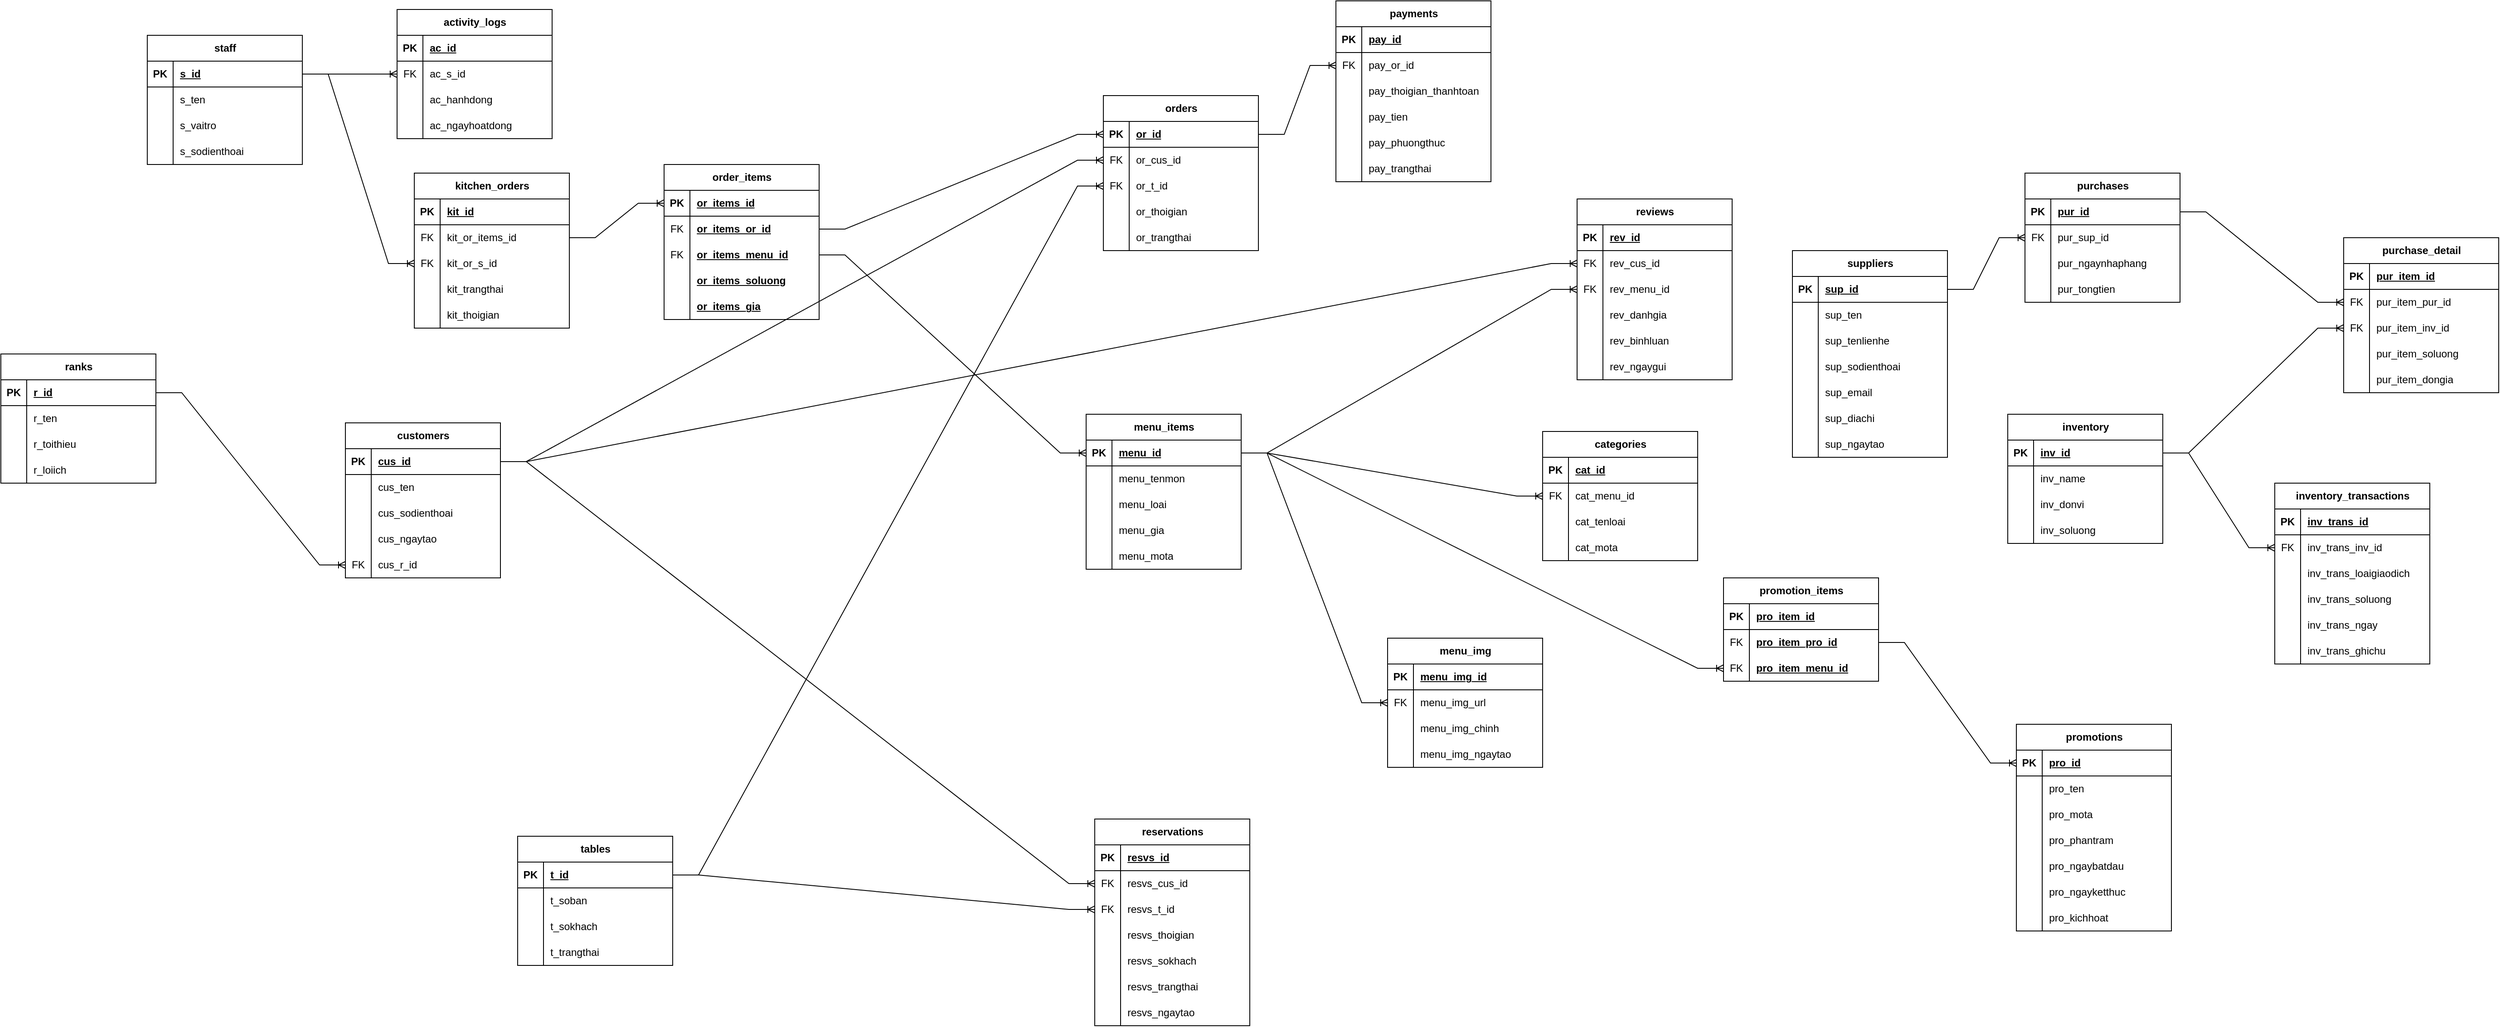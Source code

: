 <mxfile version="26.2.15">
  <diagram name="Page-1" id="hvvdEH0v1fAtNZqUtAwT">
    <mxGraphModel dx="4642" dy="2087" grid="1" gridSize="10" guides="1" tooltips="1" connect="1" arrows="1" fold="1" page="1" pageScale="1" pageWidth="1169" pageHeight="1654" background="none" math="0" shadow="0">
      <root>
        <mxCell id="0" />
        <mxCell id="1" parent="0" />
        <mxCell id="uy0rlqppNLBCAILLhXvm-2" value="menu_items" style="shape=table;startSize=30;container=1;collapsible=1;childLayout=tableLayout;fixedRows=1;rowLines=0;fontStyle=1;align=center;resizeLast=1;html=1;" parent="1" vertex="1">
          <mxGeometry x="550" y="500" width="180" height="180" as="geometry" />
        </mxCell>
        <mxCell id="uy0rlqppNLBCAILLhXvm-3" value="" style="shape=tableRow;horizontal=0;startSize=0;swimlaneHead=0;swimlaneBody=0;fillColor=none;collapsible=0;dropTarget=0;points=[[0,0.5],[1,0.5]];portConstraint=eastwest;top=0;left=0;right=0;bottom=1;" parent="uy0rlqppNLBCAILLhXvm-2" vertex="1">
          <mxGeometry y="30" width="180" height="30" as="geometry" />
        </mxCell>
        <mxCell id="uy0rlqppNLBCAILLhXvm-4" value="PK" style="shape=partialRectangle;connectable=0;fillColor=none;top=0;left=0;bottom=0;right=0;fontStyle=1;overflow=hidden;whiteSpace=wrap;html=1;" parent="uy0rlqppNLBCAILLhXvm-3" vertex="1">
          <mxGeometry width="30" height="30" as="geometry">
            <mxRectangle width="30" height="30" as="alternateBounds" />
          </mxGeometry>
        </mxCell>
        <mxCell id="uy0rlqppNLBCAILLhXvm-5" value="menu_id" style="shape=partialRectangle;connectable=0;fillColor=none;top=0;left=0;bottom=0;right=0;align=left;spacingLeft=6;fontStyle=5;overflow=hidden;whiteSpace=wrap;html=1;" parent="uy0rlqppNLBCAILLhXvm-3" vertex="1">
          <mxGeometry x="30" width="150" height="30" as="geometry">
            <mxRectangle width="150" height="30" as="alternateBounds" />
          </mxGeometry>
        </mxCell>
        <mxCell id="uy0rlqppNLBCAILLhXvm-6" value="" style="shape=tableRow;horizontal=0;startSize=0;swimlaneHead=0;swimlaneBody=0;fillColor=none;collapsible=0;dropTarget=0;points=[[0,0.5],[1,0.5]];portConstraint=eastwest;top=0;left=0;right=0;bottom=0;" parent="uy0rlqppNLBCAILLhXvm-2" vertex="1">
          <mxGeometry y="60" width="180" height="30" as="geometry" />
        </mxCell>
        <mxCell id="uy0rlqppNLBCAILLhXvm-7" value="" style="shape=partialRectangle;connectable=0;fillColor=none;top=0;left=0;bottom=0;right=0;editable=1;overflow=hidden;whiteSpace=wrap;html=1;" parent="uy0rlqppNLBCAILLhXvm-6" vertex="1">
          <mxGeometry width="30" height="30" as="geometry">
            <mxRectangle width="30" height="30" as="alternateBounds" />
          </mxGeometry>
        </mxCell>
        <mxCell id="uy0rlqppNLBCAILLhXvm-8" value="menu_tenmon" style="shape=partialRectangle;connectable=0;fillColor=none;top=0;left=0;bottom=0;right=0;align=left;spacingLeft=6;overflow=hidden;whiteSpace=wrap;html=1;" parent="uy0rlqppNLBCAILLhXvm-6" vertex="1">
          <mxGeometry x="30" width="150" height="30" as="geometry">
            <mxRectangle width="150" height="30" as="alternateBounds" />
          </mxGeometry>
        </mxCell>
        <mxCell id="uy0rlqppNLBCAILLhXvm-9" value="" style="shape=tableRow;horizontal=0;startSize=0;swimlaneHead=0;swimlaneBody=0;fillColor=none;collapsible=0;dropTarget=0;points=[[0,0.5],[1,0.5]];portConstraint=eastwest;top=0;left=0;right=0;bottom=0;" parent="uy0rlqppNLBCAILLhXvm-2" vertex="1">
          <mxGeometry y="90" width="180" height="30" as="geometry" />
        </mxCell>
        <mxCell id="uy0rlqppNLBCAILLhXvm-10" value="" style="shape=partialRectangle;connectable=0;fillColor=none;top=0;left=0;bottom=0;right=0;editable=1;overflow=hidden;whiteSpace=wrap;html=1;" parent="uy0rlqppNLBCAILLhXvm-9" vertex="1">
          <mxGeometry width="30" height="30" as="geometry">
            <mxRectangle width="30" height="30" as="alternateBounds" />
          </mxGeometry>
        </mxCell>
        <mxCell id="uy0rlqppNLBCAILLhXvm-11" value="menu_loai" style="shape=partialRectangle;connectable=0;fillColor=none;top=0;left=0;bottom=0;right=0;align=left;spacingLeft=6;overflow=hidden;whiteSpace=wrap;html=1;" parent="uy0rlqppNLBCAILLhXvm-9" vertex="1">
          <mxGeometry x="30" width="150" height="30" as="geometry">
            <mxRectangle width="150" height="30" as="alternateBounds" />
          </mxGeometry>
        </mxCell>
        <mxCell id="uy0rlqppNLBCAILLhXvm-12" value="" style="shape=tableRow;horizontal=0;startSize=0;swimlaneHead=0;swimlaneBody=0;fillColor=none;collapsible=0;dropTarget=0;points=[[0,0.5],[1,0.5]];portConstraint=eastwest;top=0;left=0;right=0;bottom=0;" parent="uy0rlqppNLBCAILLhXvm-2" vertex="1">
          <mxGeometry y="120" width="180" height="30" as="geometry" />
        </mxCell>
        <mxCell id="uy0rlqppNLBCAILLhXvm-13" value="" style="shape=partialRectangle;connectable=0;fillColor=none;top=0;left=0;bottom=0;right=0;editable=1;overflow=hidden;whiteSpace=wrap;html=1;" parent="uy0rlqppNLBCAILLhXvm-12" vertex="1">
          <mxGeometry width="30" height="30" as="geometry">
            <mxRectangle width="30" height="30" as="alternateBounds" />
          </mxGeometry>
        </mxCell>
        <mxCell id="uy0rlqppNLBCAILLhXvm-14" value="menu_gia" style="shape=partialRectangle;connectable=0;fillColor=none;top=0;left=0;bottom=0;right=0;align=left;spacingLeft=6;overflow=hidden;whiteSpace=wrap;html=1;" parent="uy0rlqppNLBCAILLhXvm-12" vertex="1">
          <mxGeometry x="30" width="150" height="30" as="geometry">
            <mxRectangle width="150" height="30" as="alternateBounds" />
          </mxGeometry>
        </mxCell>
        <mxCell id="uy0rlqppNLBCAILLhXvm-18" value="" style="shape=tableRow;horizontal=0;startSize=0;swimlaneHead=0;swimlaneBody=0;fillColor=none;collapsible=0;dropTarget=0;points=[[0,0.5],[1,0.5]];portConstraint=eastwest;top=0;left=0;right=0;bottom=0;" parent="uy0rlqppNLBCAILLhXvm-2" vertex="1">
          <mxGeometry y="150" width="180" height="30" as="geometry" />
        </mxCell>
        <mxCell id="uy0rlqppNLBCAILLhXvm-19" value="" style="shape=partialRectangle;connectable=0;fillColor=none;top=0;left=0;bottom=0;right=0;editable=1;overflow=hidden;whiteSpace=wrap;html=1;" parent="uy0rlqppNLBCAILLhXvm-18" vertex="1">
          <mxGeometry width="30" height="30" as="geometry">
            <mxRectangle width="30" height="30" as="alternateBounds" />
          </mxGeometry>
        </mxCell>
        <mxCell id="uy0rlqppNLBCAILLhXvm-20" value="menu_mota" style="shape=partialRectangle;connectable=0;fillColor=none;top=0;left=0;bottom=0;right=0;align=left;spacingLeft=6;overflow=hidden;whiteSpace=wrap;html=1;" parent="uy0rlqppNLBCAILLhXvm-18" vertex="1">
          <mxGeometry x="30" width="150" height="30" as="geometry">
            <mxRectangle width="150" height="30" as="alternateBounds" />
          </mxGeometry>
        </mxCell>
        <mxCell id="uy0rlqppNLBCAILLhXvm-21" value="tables" style="shape=table;startSize=30;container=1;collapsible=1;childLayout=tableLayout;fixedRows=1;rowLines=0;fontStyle=1;align=center;resizeLast=1;html=1;" parent="1" vertex="1">
          <mxGeometry x="-110" y="990" width="180" height="150" as="geometry" />
        </mxCell>
        <mxCell id="uy0rlqppNLBCAILLhXvm-22" value="" style="shape=tableRow;horizontal=0;startSize=0;swimlaneHead=0;swimlaneBody=0;fillColor=none;collapsible=0;dropTarget=0;points=[[0,0.5],[1,0.5]];portConstraint=eastwest;top=0;left=0;right=0;bottom=1;" parent="uy0rlqppNLBCAILLhXvm-21" vertex="1">
          <mxGeometry y="30" width="180" height="30" as="geometry" />
        </mxCell>
        <mxCell id="uy0rlqppNLBCAILLhXvm-23" value="PK" style="shape=partialRectangle;connectable=0;fillColor=none;top=0;left=0;bottom=0;right=0;fontStyle=1;overflow=hidden;whiteSpace=wrap;html=1;" parent="uy0rlqppNLBCAILLhXvm-22" vertex="1">
          <mxGeometry width="30" height="30" as="geometry">
            <mxRectangle width="30" height="30" as="alternateBounds" />
          </mxGeometry>
        </mxCell>
        <mxCell id="uy0rlqppNLBCAILLhXvm-24" value="t_id" style="shape=partialRectangle;connectable=0;fillColor=none;top=0;left=0;bottom=0;right=0;align=left;spacingLeft=6;fontStyle=5;overflow=hidden;whiteSpace=wrap;html=1;" parent="uy0rlqppNLBCAILLhXvm-22" vertex="1">
          <mxGeometry x="30" width="150" height="30" as="geometry">
            <mxRectangle width="150" height="30" as="alternateBounds" />
          </mxGeometry>
        </mxCell>
        <mxCell id="uy0rlqppNLBCAILLhXvm-25" value="" style="shape=tableRow;horizontal=0;startSize=0;swimlaneHead=0;swimlaneBody=0;fillColor=none;collapsible=0;dropTarget=0;points=[[0,0.5],[1,0.5]];portConstraint=eastwest;top=0;left=0;right=0;bottom=0;" parent="uy0rlqppNLBCAILLhXvm-21" vertex="1">
          <mxGeometry y="60" width="180" height="30" as="geometry" />
        </mxCell>
        <mxCell id="uy0rlqppNLBCAILLhXvm-26" value="" style="shape=partialRectangle;connectable=0;fillColor=none;top=0;left=0;bottom=0;right=0;editable=1;overflow=hidden;whiteSpace=wrap;html=1;" parent="uy0rlqppNLBCAILLhXvm-25" vertex="1">
          <mxGeometry width="30" height="30" as="geometry">
            <mxRectangle width="30" height="30" as="alternateBounds" />
          </mxGeometry>
        </mxCell>
        <mxCell id="uy0rlqppNLBCAILLhXvm-27" value="t_soban" style="shape=partialRectangle;connectable=0;fillColor=none;top=0;left=0;bottom=0;right=0;align=left;spacingLeft=6;overflow=hidden;whiteSpace=wrap;html=1;" parent="uy0rlqppNLBCAILLhXvm-25" vertex="1">
          <mxGeometry x="30" width="150" height="30" as="geometry">
            <mxRectangle width="150" height="30" as="alternateBounds" />
          </mxGeometry>
        </mxCell>
        <mxCell id="uy0rlqppNLBCAILLhXvm-28" value="" style="shape=tableRow;horizontal=0;startSize=0;swimlaneHead=0;swimlaneBody=0;fillColor=none;collapsible=0;dropTarget=0;points=[[0,0.5],[1,0.5]];portConstraint=eastwest;top=0;left=0;right=0;bottom=0;" parent="uy0rlqppNLBCAILLhXvm-21" vertex="1">
          <mxGeometry y="90" width="180" height="30" as="geometry" />
        </mxCell>
        <mxCell id="uy0rlqppNLBCAILLhXvm-29" value="" style="shape=partialRectangle;connectable=0;fillColor=none;top=0;left=0;bottom=0;right=0;editable=1;overflow=hidden;whiteSpace=wrap;html=1;" parent="uy0rlqppNLBCAILLhXvm-28" vertex="1">
          <mxGeometry width="30" height="30" as="geometry">
            <mxRectangle width="30" height="30" as="alternateBounds" />
          </mxGeometry>
        </mxCell>
        <mxCell id="uy0rlqppNLBCAILLhXvm-30" value="t_sokhach" style="shape=partialRectangle;connectable=0;fillColor=none;top=0;left=0;bottom=0;right=0;align=left;spacingLeft=6;overflow=hidden;whiteSpace=wrap;html=1;" parent="uy0rlqppNLBCAILLhXvm-28" vertex="1">
          <mxGeometry x="30" width="150" height="30" as="geometry">
            <mxRectangle width="150" height="30" as="alternateBounds" />
          </mxGeometry>
        </mxCell>
        <mxCell id="uy0rlqppNLBCAILLhXvm-31" value="" style="shape=tableRow;horizontal=0;startSize=0;swimlaneHead=0;swimlaneBody=0;fillColor=none;collapsible=0;dropTarget=0;points=[[0,0.5],[1,0.5]];portConstraint=eastwest;top=0;left=0;right=0;bottom=0;" parent="uy0rlqppNLBCAILLhXvm-21" vertex="1">
          <mxGeometry y="120" width="180" height="30" as="geometry" />
        </mxCell>
        <mxCell id="uy0rlqppNLBCAILLhXvm-32" value="" style="shape=partialRectangle;connectable=0;fillColor=none;top=0;left=0;bottom=0;right=0;editable=1;overflow=hidden;whiteSpace=wrap;html=1;" parent="uy0rlqppNLBCAILLhXvm-31" vertex="1">
          <mxGeometry width="30" height="30" as="geometry">
            <mxRectangle width="30" height="30" as="alternateBounds" />
          </mxGeometry>
        </mxCell>
        <mxCell id="uy0rlqppNLBCAILLhXvm-33" value="t_trangthai" style="shape=partialRectangle;connectable=0;fillColor=none;top=0;left=0;bottom=0;right=0;align=left;spacingLeft=6;overflow=hidden;whiteSpace=wrap;html=1;" parent="uy0rlqppNLBCAILLhXvm-31" vertex="1">
          <mxGeometry x="30" width="150" height="30" as="geometry">
            <mxRectangle width="150" height="30" as="alternateBounds" />
          </mxGeometry>
        </mxCell>
        <mxCell id="uy0rlqppNLBCAILLhXvm-34" value="customers" style="shape=table;startSize=30;container=1;collapsible=1;childLayout=tableLayout;fixedRows=1;rowLines=0;fontStyle=1;align=center;resizeLast=1;html=1;" parent="1" vertex="1">
          <mxGeometry x="-310" y="510" width="180" height="180" as="geometry" />
        </mxCell>
        <mxCell id="uy0rlqppNLBCAILLhXvm-35" value="" style="shape=tableRow;horizontal=0;startSize=0;swimlaneHead=0;swimlaneBody=0;fillColor=none;collapsible=0;dropTarget=0;points=[[0,0.5],[1,0.5]];portConstraint=eastwest;top=0;left=0;right=0;bottom=1;" parent="uy0rlqppNLBCAILLhXvm-34" vertex="1">
          <mxGeometry y="30" width="180" height="30" as="geometry" />
        </mxCell>
        <mxCell id="uy0rlqppNLBCAILLhXvm-36" value="PK" style="shape=partialRectangle;connectable=0;fillColor=none;top=0;left=0;bottom=0;right=0;fontStyle=1;overflow=hidden;whiteSpace=wrap;html=1;" parent="uy0rlqppNLBCAILLhXvm-35" vertex="1">
          <mxGeometry width="30" height="30" as="geometry">
            <mxRectangle width="30" height="30" as="alternateBounds" />
          </mxGeometry>
        </mxCell>
        <mxCell id="uy0rlqppNLBCAILLhXvm-37" value="cus_id" style="shape=partialRectangle;connectable=0;fillColor=none;top=0;left=0;bottom=0;right=0;align=left;spacingLeft=6;fontStyle=5;overflow=hidden;whiteSpace=wrap;html=1;" parent="uy0rlqppNLBCAILLhXvm-35" vertex="1">
          <mxGeometry x="30" width="150" height="30" as="geometry">
            <mxRectangle width="150" height="30" as="alternateBounds" />
          </mxGeometry>
        </mxCell>
        <mxCell id="uy0rlqppNLBCAILLhXvm-38" value="" style="shape=tableRow;horizontal=0;startSize=0;swimlaneHead=0;swimlaneBody=0;fillColor=none;collapsible=0;dropTarget=0;points=[[0,0.5],[1,0.5]];portConstraint=eastwest;top=0;left=0;right=0;bottom=0;" parent="uy0rlqppNLBCAILLhXvm-34" vertex="1">
          <mxGeometry y="60" width="180" height="30" as="geometry" />
        </mxCell>
        <mxCell id="uy0rlqppNLBCAILLhXvm-39" value="" style="shape=partialRectangle;connectable=0;fillColor=none;top=0;left=0;bottom=0;right=0;editable=1;overflow=hidden;whiteSpace=wrap;html=1;" parent="uy0rlqppNLBCAILLhXvm-38" vertex="1">
          <mxGeometry width="30" height="30" as="geometry">
            <mxRectangle width="30" height="30" as="alternateBounds" />
          </mxGeometry>
        </mxCell>
        <mxCell id="uy0rlqppNLBCAILLhXvm-40" value="cus_ten" style="shape=partialRectangle;connectable=0;fillColor=none;top=0;left=0;bottom=0;right=0;align=left;spacingLeft=6;overflow=hidden;whiteSpace=wrap;html=1;" parent="uy0rlqppNLBCAILLhXvm-38" vertex="1">
          <mxGeometry x="30" width="150" height="30" as="geometry">
            <mxRectangle width="150" height="30" as="alternateBounds" />
          </mxGeometry>
        </mxCell>
        <mxCell id="uy0rlqppNLBCAILLhXvm-41" value="" style="shape=tableRow;horizontal=0;startSize=0;swimlaneHead=0;swimlaneBody=0;fillColor=none;collapsible=0;dropTarget=0;points=[[0,0.5],[1,0.5]];portConstraint=eastwest;top=0;left=0;right=0;bottom=0;" parent="uy0rlqppNLBCAILLhXvm-34" vertex="1">
          <mxGeometry y="90" width="180" height="30" as="geometry" />
        </mxCell>
        <mxCell id="uy0rlqppNLBCAILLhXvm-42" value="" style="shape=partialRectangle;connectable=0;fillColor=none;top=0;left=0;bottom=0;right=0;editable=1;overflow=hidden;whiteSpace=wrap;html=1;" parent="uy0rlqppNLBCAILLhXvm-41" vertex="1">
          <mxGeometry width="30" height="30" as="geometry">
            <mxRectangle width="30" height="30" as="alternateBounds" />
          </mxGeometry>
        </mxCell>
        <mxCell id="uy0rlqppNLBCAILLhXvm-43" value="cus_sodienthoai" style="shape=partialRectangle;connectable=0;fillColor=none;top=0;left=0;bottom=0;right=0;align=left;spacingLeft=6;overflow=hidden;whiteSpace=wrap;html=1;" parent="uy0rlqppNLBCAILLhXvm-41" vertex="1">
          <mxGeometry x="30" width="150" height="30" as="geometry">
            <mxRectangle width="150" height="30" as="alternateBounds" />
          </mxGeometry>
        </mxCell>
        <mxCell id="uy0rlqppNLBCAILLhXvm-44" value="" style="shape=tableRow;horizontal=0;startSize=0;swimlaneHead=0;swimlaneBody=0;fillColor=none;collapsible=0;dropTarget=0;points=[[0,0.5],[1,0.5]];portConstraint=eastwest;top=0;left=0;right=0;bottom=0;" parent="uy0rlqppNLBCAILLhXvm-34" vertex="1">
          <mxGeometry y="120" width="180" height="30" as="geometry" />
        </mxCell>
        <mxCell id="uy0rlqppNLBCAILLhXvm-45" value="" style="shape=partialRectangle;connectable=0;fillColor=none;top=0;left=0;bottom=0;right=0;editable=1;overflow=hidden;whiteSpace=wrap;html=1;" parent="uy0rlqppNLBCAILLhXvm-44" vertex="1">
          <mxGeometry width="30" height="30" as="geometry">
            <mxRectangle width="30" height="30" as="alternateBounds" />
          </mxGeometry>
        </mxCell>
        <mxCell id="uy0rlqppNLBCAILLhXvm-46" value="cus_ngaytao" style="shape=partialRectangle;connectable=0;fillColor=none;top=0;left=0;bottom=0;right=0;align=left;spacingLeft=6;overflow=hidden;whiteSpace=wrap;html=1;" parent="uy0rlqppNLBCAILLhXvm-44" vertex="1">
          <mxGeometry x="30" width="150" height="30" as="geometry">
            <mxRectangle width="150" height="30" as="alternateBounds" />
          </mxGeometry>
        </mxCell>
        <mxCell id="uy0rlqppNLBCAILLhXvm-357" value="" style="shape=tableRow;horizontal=0;startSize=0;swimlaneHead=0;swimlaneBody=0;fillColor=none;collapsible=0;dropTarget=0;points=[[0,0.5],[1,0.5]];portConstraint=eastwest;top=0;left=0;right=0;bottom=0;" parent="uy0rlqppNLBCAILLhXvm-34" vertex="1">
          <mxGeometry y="150" width="180" height="30" as="geometry" />
        </mxCell>
        <mxCell id="uy0rlqppNLBCAILLhXvm-358" value="FK" style="shape=partialRectangle;connectable=0;fillColor=none;top=0;left=0;bottom=0;right=0;editable=1;overflow=hidden;whiteSpace=wrap;html=1;" parent="uy0rlqppNLBCAILLhXvm-357" vertex="1">
          <mxGeometry width="30" height="30" as="geometry">
            <mxRectangle width="30" height="30" as="alternateBounds" />
          </mxGeometry>
        </mxCell>
        <mxCell id="uy0rlqppNLBCAILLhXvm-359" value="cus_r_id" style="shape=partialRectangle;connectable=0;fillColor=none;top=0;left=0;bottom=0;right=0;align=left;spacingLeft=6;overflow=hidden;whiteSpace=wrap;html=1;" parent="uy0rlqppNLBCAILLhXvm-357" vertex="1">
          <mxGeometry x="30" width="150" height="30" as="geometry">
            <mxRectangle width="150" height="30" as="alternateBounds" />
          </mxGeometry>
        </mxCell>
        <mxCell id="uy0rlqppNLBCAILLhXvm-47" value="orders" style="shape=table;startSize=30;container=1;collapsible=1;childLayout=tableLayout;fixedRows=1;rowLines=0;fontStyle=1;align=center;resizeLast=1;html=1;" parent="1" vertex="1">
          <mxGeometry x="570" y="130" width="180" height="180" as="geometry" />
        </mxCell>
        <mxCell id="uy0rlqppNLBCAILLhXvm-48" value="" style="shape=tableRow;horizontal=0;startSize=0;swimlaneHead=0;swimlaneBody=0;fillColor=none;collapsible=0;dropTarget=0;points=[[0,0.5],[1,0.5]];portConstraint=eastwest;top=0;left=0;right=0;bottom=1;" parent="uy0rlqppNLBCAILLhXvm-47" vertex="1">
          <mxGeometry y="30" width="180" height="30" as="geometry" />
        </mxCell>
        <mxCell id="uy0rlqppNLBCAILLhXvm-49" value="PK" style="shape=partialRectangle;connectable=0;fillColor=none;top=0;left=0;bottom=0;right=0;fontStyle=1;overflow=hidden;whiteSpace=wrap;html=1;" parent="uy0rlqppNLBCAILLhXvm-48" vertex="1">
          <mxGeometry width="30" height="30" as="geometry">
            <mxRectangle width="30" height="30" as="alternateBounds" />
          </mxGeometry>
        </mxCell>
        <mxCell id="uy0rlqppNLBCAILLhXvm-50" value="or_id" style="shape=partialRectangle;connectable=0;fillColor=none;top=0;left=0;bottom=0;right=0;align=left;spacingLeft=6;fontStyle=5;overflow=hidden;whiteSpace=wrap;html=1;" parent="uy0rlqppNLBCAILLhXvm-48" vertex="1">
          <mxGeometry x="30" width="150" height="30" as="geometry">
            <mxRectangle width="150" height="30" as="alternateBounds" />
          </mxGeometry>
        </mxCell>
        <mxCell id="uy0rlqppNLBCAILLhXvm-51" value="" style="shape=tableRow;horizontal=0;startSize=0;swimlaneHead=0;swimlaneBody=0;fillColor=none;collapsible=0;dropTarget=0;points=[[0,0.5],[1,0.5]];portConstraint=eastwest;top=0;left=0;right=0;bottom=0;" parent="uy0rlqppNLBCAILLhXvm-47" vertex="1">
          <mxGeometry y="60" width="180" height="30" as="geometry" />
        </mxCell>
        <mxCell id="uy0rlqppNLBCAILLhXvm-52" value="FK" style="shape=partialRectangle;connectable=0;fillColor=none;top=0;left=0;bottom=0;right=0;editable=1;overflow=hidden;whiteSpace=wrap;html=1;" parent="uy0rlqppNLBCAILLhXvm-51" vertex="1">
          <mxGeometry width="30" height="30" as="geometry">
            <mxRectangle width="30" height="30" as="alternateBounds" />
          </mxGeometry>
        </mxCell>
        <mxCell id="uy0rlqppNLBCAILLhXvm-53" value="or_cus_id" style="shape=partialRectangle;connectable=0;fillColor=none;top=0;left=0;bottom=0;right=0;align=left;spacingLeft=6;overflow=hidden;whiteSpace=wrap;html=1;" parent="uy0rlqppNLBCAILLhXvm-51" vertex="1">
          <mxGeometry x="30" width="150" height="30" as="geometry">
            <mxRectangle width="150" height="30" as="alternateBounds" />
          </mxGeometry>
        </mxCell>
        <mxCell id="uy0rlqppNLBCAILLhXvm-54" value="" style="shape=tableRow;horizontal=0;startSize=0;swimlaneHead=0;swimlaneBody=0;fillColor=none;collapsible=0;dropTarget=0;points=[[0,0.5],[1,0.5]];portConstraint=eastwest;top=0;left=0;right=0;bottom=0;" parent="uy0rlqppNLBCAILLhXvm-47" vertex="1">
          <mxGeometry y="90" width="180" height="30" as="geometry" />
        </mxCell>
        <mxCell id="uy0rlqppNLBCAILLhXvm-55" value="FK" style="shape=partialRectangle;connectable=0;fillColor=none;top=0;left=0;bottom=0;right=0;editable=1;overflow=hidden;whiteSpace=wrap;html=1;" parent="uy0rlqppNLBCAILLhXvm-54" vertex="1">
          <mxGeometry width="30" height="30" as="geometry">
            <mxRectangle width="30" height="30" as="alternateBounds" />
          </mxGeometry>
        </mxCell>
        <mxCell id="uy0rlqppNLBCAILLhXvm-56" value="or_t_id" style="shape=partialRectangle;connectable=0;fillColor=none;top=0;left=0;bottom=0;right=0;align=left;spacingLeft=6;overflow=hidden;whiteSpace=wrap;html=1;" parent="uy0rlqppNLBCAILLhXvm-54" vertex="1">
          <mxGeometry x="30" width="150" height="30" as="geometry">
            <mxRectangle width="150" height="30" as="alternateBounds" />
          </mxGeometry>
        </mxCell>
        <mxCell id="uy0rlqppNLBCAILLhXvm-57" value="" style="shape=tableRow;horizontal=0;startSize=0;swimlaneHead=0;swimlaneBody=0;fillColor=none;collapsible=0;dropTarget=0;points=[[0,0.5],[1,0.5]];portConstraint=eastwest;top=0;left=0;right=0;bottom=0;" parent="uy0rlqppNLBCAILLhXvm-47" vertex="1">
          <mxGeometry y="120" width="180" height="30" as="geometry" />
        </mxCell>
        <mxCell id="uy0rlqppNLBCAILLhXvm-58" value="" style="shape=partialRectangle;connectable=0;fillColor=none;top=0;left=0;bottom=0;right=0;editable=1;overflow=hidden;whiteSpace=wrap;html=1;" parent="uy0rlqppNLBCAILLhXvm-57" vertex="1">
          <mxGeometry width="30" height="30" as="geometry">
            <mxRectangle width="30" height="30" as="alternateBounds" />
          </mxGeometry>
        </mxCell>
        <mxCell id="uy0rlqppNLBCAILLhXvm-59" value="or_thoigian" style="shape=partialRectangle;connectable=0;fillColor=none;top=0;left=0;bottom=0;right=0;align=left;spacingLeft=6;overflow=hidden;whiteSpace=wrap;html=1;" parent="uy0rlqppNLBCAILLhXvm-57" vertex="1">
          <mxGeometry x="30" width="150" height="30" as="geometry">
            <mxRectangle width="150" height="30" as="alternateBounds" />
          </mxGeometry>
        </mxCell>
        <mxCell id="uy0rlqppNLBCAILLhXvm-63" value="" style="shape=tableRow;horizontal=0;startSize=0;swimlaneHead=0;swimlaneBody=0;fillColor=none;collapsible=0;dropTarget=0;points=[[0,0.5],[1,0.5]];portConstraint=eastwest;top=0;left=0;right=0;bottom=0;" parent="uy0rlqppNLBCAILLhXvm-47" vertex="1">
          <mxGeometry y="150" width="180" height="30" as="geometry" />
        </mxCell>
        <mxCell id="uy0rlqppNLBCAILLhXvm-64" value="" style="shape=partialRectangle;connectable=0;fillColor=none;top=0;left=0;bottom=0;right=0;editable=1;overflow=hidden;whiteSpace=wrap;html=1;" parent="uy0rlqppNLBCAILLhXvm-63" vertex="1">
          <mxGeometry width="30" height="30" as="geometry">
            <mxRectangle width="30" height="30" as="alternateBounds" />
          </mxGeometry>
        </mxCell>
        <mxCell id="uy0rlqppNLBCAILLhXvm-65" value="or_trangthai" style="shape=partialRectangle;connectable=0;fillColor=none;top=0;left=0;bottom=0;right=0;align=left;spacingLeft=6;overflow=hidden;whiteSpace=wrap;html=1;" parent="uy0rlqppNLBCAILLhXvm-63" vertex="1">
          <mxGeometry x="30" width="150" height="30" as="geometry">
            <mxRectangle width="150" height="30" as="alternateBounds" />
          </mxGeometry>
        </mxCell>
        <mxCell id="uy0rlqppNLBCAILLhXvm-75" value="order_items" style="shape=table;startSize=30;container=1;collapsible=1;childLayout=tableLayout;fixedRows=1;rowLines=0;fontStyle=1;align=center;resizeLast=1;html=1;" parent="1" vertex="1">
          <mxGeometry x="60" y="210" width="180" height="180" as="geometry" />
        </mxCell>
        <mxCell id="uy0rlqppNLBCAILLhXvm-76" value="" style="shape=tableRow;horizontal=0;startSize=0;swimlaneHead=0;swimlaneBody=0;fillColor=none;collapsible=0;dropTarget=0;points=[[0,0.5],[1,0.5]];portConstraint=eastwest;top=0;left=0;right=0;bottom=1;" parent="uy0rlqppNLBCAILLhXvm-75" vertex="1">
          <mxGeometry y="30" width="180" height="30" as="geometry" />
        </mxCell>
        <mxCell id="uy0rlqppNLBCAILLhXvm-77" value="PK" style="shape=partialRectangle;connectable=0;fillColor=none;top=0;left=0;bottom=0;right=0;fontStyle=1;overflow=hidden;whiteSpace=wrap;html=1;" parent="uy0rlqppNLBCAILLhXvm-76" vertex="1">
          <mxGeometry width="30" height="30" as="geometry">
            <mxRectangle width="30" height="30" as="alternateBounds" />
          </mxGeometry>
        </mxCell>
        <mxCell id="uy0rlqppNLBCAILLhXvm-78" value="or_items_id" style="shape=partialRectangle;connectable=0;fillColor=none;top=0;left=0;bottom=0;right=0;align=left;spacingLeft=6;fontStyle=5;overflow=hidden;whiteSpace=wrap;html=1;" parent="uy0rlqppNLBCAILLhXvm-76" vertex="1">
          <mxGeometry x="30" width="150" height="30" as="geometry">
            <mxRectangle width="150" height="30" as="alternateBounds" />
          </mxGeometry>
        </mxCell>
        <mxCell id="uy0rlqppNLBCAILLhXvm-79" value="" style="shape=tableRow;horizontal=0;startSize=0;swimlaneHead=0;swimlaneBody=0;fillColor=none;collapsible=0;dropTarget=0;points=[[0,0.5],[1,0.5]];portConstraint=eastwest;top=0;left=0;right=0;bottom=0;" parent="uy0rlqppNLBCAILLhXvm-75" vertex="1">
          <mxGeometry y="60" width="180" height="30" as="geometry" />
        </mxCell>
        <mxCell id="uy0rlqppNLBCAILLhXvm-80" value="FK" style="shape=partialRectangle;connectable=0;fillColor=none;top=0;left=0;bottom=0;right=0;editable=1;overflow=hidden;whiteSpace=wrap;html=1;" parent="uy0rlqppNLBCAILLhXvm-79" vertex="1">
          <mxGeometry width="30" height="30" as="geometry">
            <mxRectangle width="30" height="30" as="alternateBounds" />
          </mxGeometry>
        </mxCell>
        <mxCell id="uy0rlqppNLBCAILLhXvm-81" value="&lt;span style=&quot;font-weight: 700; text-decoration-line: underline;&quot;&gt;or_items_or_id&lt;/span&gt;" style="shape=partialRectangle;connectable=0;fillColor=none;top=0;left=0;bottom=0;right=0;align=left;spacingLeft=6;overflow=hidden;whiteSpace=wrap;html=1;" parent="uy0rlqppNLBCAILLhXvm-79" vertex="1">
          <mxGeometry x="30" width="150" height="30" as="geometry">
            <mxRectangle width="150" height="30" as="alternateBounds" />
          </mxGeometry>
        </mxCell>
        <mxCell id="uy0rlqppNLBCAILLhXvm-82" value="" style="shape=tableRow;horizontal=0;startSize=0;swimlaneHead=0;swimlaneBody=0;fillColor=none;collapsible=0;dropTarget=0;points=[[0,0.5],[1,0.5]];portConstraint=eastwest;top=0;left=0;right=0;bottom=0;" parent="uy0rlqppNLBCAILLhXvm-75" vertex="1">
          <mxGeometry y="90" width="180" height="30" as="geometry" />
        </mxCell>
        <mxCell id="uy0rlqppNLBCAILLhXvm-83" value="FK" style="shape=partialRectangle;connectable=0;fillColor=none;top=0;left=0;bottom=0;right=0;editable=1;overflow=hidden;whiteSpace=wrap;html=1;" parent="uy0rlqppNLBCAILLhXvm-82" vertex="1">
          <mxGeometry width="30" height="30" as="geometry">
            <mxRectangle width="30" height="30" as="alternateBounds" />
          </mxGeometry>
        </mxCell>
        <mxCell id="uy0rlqppNLBCAILLhXvm-84" value="&lt;span style=&quot;font-weight: 700; text-decoration-line: underline;&quot;&gt;or_items_menu_id&lt;/span&gt;" style="shape=partialRectangle;connectable=0;fillColor=none;top=0;left=0;bottom=0;right=0;align=left;spacingLeft=6;overflow=hidden;whiteSpace=wrap;html=1;" parent="uy0rlqppNLBCAILLhXvm-82" vertex="1">
          <mxGeometry x="30" width="150" height="30" as="geometry">
            <mxRectangle width="150" height="30" as="alternateBounds" />
          </mxGeometry>
        </mxCell>
        <mxCell id="uy0rlqppNLBCAILLhXvm-85" value="" style="shape=tableRow;horizontal=0;startSize=0;swimlaneHead=0;swimlaneBody=0;fillColor=none;collapsible=0;dropTarget=0;points=[[0,0.5],[1,0.5]];portConstraint=eastwest;top=0;left=0;right=0;bottom=0;" parent="uy0rlqppNLBCAILLhXvm-75" vertex="1">
          <mxGeometry y="120" width="180" height="30" as="geometry" />
        </mxCell>
        <mxCell id="uy0rlqppNLBCAILLhXvm-86" value="" style="shape=partialRectangle;connectable=0;fillColor=none;top=0;left=0;bottom=0;right=0;editable=1;overflow=hidden;whiteSpace=wrap;html=1;" parent="uy0rlqppNLBCAILLhXvm-85" vertex="1">
          <mxGeometry width="30" height="30" as="geometry">
            <mxRectangle width="30" height="30" as="alternateBounds" />
          </mxGeometry>
        </mxCell>
        <mxCell id="uy0rlqppNLBCAILLhXvm-87" value="&lt;span style=&quot;font-weight: 700; text-decoration-line: underline;&quot;&gt;or_items_soluong&lt;/span&gt;" style="shape=partialRectangle;connectable=0;fillColor=none;top=0;left=0;bottom=0;right=0;align=left;spacingLeft=6;overflow=hidden;whiteSpace=wrap;html=1;" parent="uy0rlqppNLBCAILLhXvm-85" vertex="1">
          <mxGeometry x="30" width="150" height="30" as="geometry">
            <mxRectangle width="150" height="30" as="alternateBounds" />
          </mxGeometry>
        </mxCell>
        <mxCell id="uy0rlqppNLBCAILLhXvm-88" value="" style="shape=tableRow;horizontal=0;startSize=0;swimlaneHead=0;swimlaneBody=0;fillColor=none;collapsible=0;dropTarget=0;points=[[0,0.5],[1,0.5]];portConstraint=eastwest;top=0;left=0;right=0;bottom=0;" parent="uy0rlqppNLBCAILLhXvm-75" vertex="1">
          <mxGeometry y="150" width="180" height="30" as="geometry" />
        </mxCell>
        <mxCell id="uy0rlqppNLBCAILLhXvm-89" value="" style="shape=partialRectangle;connectable=0;fillColor=none;top=0;left=0;bottom=0;right=0;editable=1;overflow=hidden;whiteSpace=wrap;html=1;" parent="uy0rlqppNLBCAILLhXvm-88" vertex="1">
          <mxGeometry width="30" height="30" as="geometry">
            <mxRectangle width="30" height="30" as="alternateBounds" />
          </mxGeometry>
        </mxCell>
        <mxCell id="uy0rlqppNLBCAILLhXvm-90" value="&lt;span style=&quot;font-weight: 700; text-decoration-line: underline;&quot;&gt;or_items_gia&lt;/span&gt;" style="shape=partialRectangle;connectable=0;fillColor=none;top=0;left=0;bottom=0;right=0;align=left;spacingLeft=6;overflow=hidden;whiteSpace=wrap;html=1;" parent="uy0rlqppNLBCAILLhXvm-88" vertex="1">
          <mxGeometry x="30" width="150" height="30" as="geometry">
            <mxRectangle width="150" height="30" as="alternateBounds" />
          </mxGeometry>
        </mxCell>
        <mxCell id="uy0rlqppNLBCAILLhXvm-104" value="staff" style="shape=table;startSize=30;container=1;collapsible=1;childLayout=tableLayout;fixedRows=1;rowLines=0;fontStyle=1;align=center;resizeLast=1;html=1;" parent="1" vertex="1">
          <mxGeometry x="-540" y="60" width="180" height="150" as="geometry" />
        </mxCell>
        <mxCell id="uy0rlqppNLBCAILLhXvm-105" value="" style="shape=tableRow;horizontal=0;startSize=0;swimlaneHead=0;swimlaneBody=0;fillColor=none;collapsible=0;dropTarget=0;points=[[0,0.5],[1,0.5]];portConstraint=eastwest;top=0;left=0;right=0;bottom=1;" parent="uy0rlqppNLBCAILLhXvm-104" vertex="1">
          <mxGeometry y="30" width="180" height="30" as="geometry" />
        </mxCell>
        <mxCell id="uy0rlqppNLBCAILLhXvm-106" value="PK" style="shape=partialRectangle;connectable=0;fillColor=none;top=0;left=0;bottom=0;right=0;fontStyle=1;overflow=hidden;whiteSpace=wrap;html=1;" parent="uy0rlqppNLBCAILLhXvm-105" vertex="1">
          <mxGeometry width="30" height="30" as="geometry">
            <mxRectangle width="30" height="30" as="alternateBounds" />
          </mxGeometry>
        </mxCell>
        <mxCell id="uy0rlqppNLBCAILLhXvm-107" value="s_id" style="shape=partialRectangle;connectable=0;fillColor=none;top=0;left=0;bottom=0;right=0;align=left;spacingLeft=6;fontStyle=5;overflow=hidden;whiteSpace=wrap;html=1;" parent="uy0rlqppNLBCAILLhXvm-105" vertex="1">
          <mxGeometry x="30" width="150" height="30" as="geometry">
            <mxRectangle width="150" height="30" as="alternateBounds" />
          </mxGeometry>
        </mxCell>
        <mxCell id="uy0rlqppNLBCAILLhXvm-108" value="" style="shape=tableRow;horizontal=0;startSize=0;swimlaneHead=0;swimlaneBody=0;fillColor=none;collapsible=0;dropTarget=0;points=[[0,0.5],[1,0.5]];portConstraint=eastwest;top=0;left=0;right=0;bottom=0;" parent="uy0rlqppNLBCAILLhXvm-104" vertex="1">
          <mxGeometry y="60" width="180" height="30" as="geometry" />
        </mxCell>
        <mxCell id="uy0rlqppNLBCAILLhXvm-109" value="" style="shape=partialRectangle;connectable=0;fillColor=none;top=0;left=0;bottom=0;right=0;editable=1;overflow=hidden;whiteSpace=wrap;html=1;" parent="uy0rlqppNLBCAILLhXvm-108" vertex="1">
          <mxGeometry width="30" height="30" as="geometry">
            <mxRectangle width="30" height="30" as="alternateBounds" />
          </mxGeometry>
        </mxCell>
        <mxCell id="uy0rlqppNLBCAILLhXvm-110" value="s_ten" style="shape=partialRectangle;connectable=0;fillColor=none;top=0;left=0;bottom=0;right=0;align=left;spacingLeft=6;overflow=hidden;whiteSpace=wrap;html=1;" parent="uy0rlqppNLBCAILLhXvm-108" vertex="1">
          <mxGeometry x="30" width="150" height="30" as="geometry">
            <mxRectangle width="150" height="30" as="alternateBounds" />
          </mxGeometry>
        </mxCell>
        <mxCell id="uy0rlqppNLBCAILLhXvm-111" value="" style="shape=tableRow;horizontal=0;startSize=0;swimlaneHead=0;swimlaneBody=0;fillColor=none;collapsible=0;dropTarget=0;points=[[0,0.5],[1,0.5]];portConstraint=eastwest;top=0;left=0;right=0;bottom=0;" parent="uy0rlqppNLBCAILLhXvm-104" vertex="1">
          <mxGeometry y="90" width="180" height="30" as="geometry" />
        </mxCell>
        <mxCell id="uy0rlqppNLBCAILLhXvm-112" value="" style="shape=partialRectangle;connectable=0;fillColor=none;top=0;left=0;bottom=0;right=0;editable=1;overflow=hidden;whiteSpace=wrap;html=1;" parent="uy0rlqppNLBCAILLhXvm-111" vertex="1">
          <mxGeometry width="30" height="30" as="geometry">
            <mxRectangle width="30" height="30" as="alternateBounds" />
          </mxGeometry>
        </mxCell>
        <mxCell id="uy0rlqppNLBCAILLhXvm-113" value="s_vaitro" style="shape=partialRectangle;connectable=0;fillColor=none;top=0;left=0;bottom=0;right=0;align=left;spacingLeft=6;overflow=hidden;whiteSpace=wrap;html=1;" parent="uy0rlqppNLBCAILLhXvm-111" vertex="1">
          <mxGeometry x="30" width="150" height="30" as="geometry">
            <mxRectangle width="150" height="30" as="alternateBounds" />
          </mxGeometry>
        </mxCell>
        <mxCell id="uy0rlqppNLBCAILLhXvm-114" value="" style="shape=tableRow;horizontal=0;startSize=0;swimlaneHead=0;swimlaneBody=0;fillColor=none;collapsible=0;dropTarget=0;points=[[0,0.5],[1,0.5]];portConstraint=eastwest;top=0;left=0;right=0;bottom=0;" parent="uy0rlqppNLBCAILLhXvm-104" vertex="1">
          <mxGeometry y="120" width="180" height="30" as="geometry" />
        </mxCell>
        <mxCell id="uy0rlqppNLBCAILLhXvm-115" value="" style="shape=partialRectangle;connectable=0;fillColor=none;top=0;left=0;bottom=0;right=0;editable=1;overflow=hidden;whiteSpace=wrap;html=1;" parent="uy0rlqppNLBCAILLhXvm-114" vertex="1">
          <mxGeometry width="30" height="30" as="geometry">
            <mxRectangle width="30" height="30" as="alternateBounds" />
          </mxGeometry>
        </mxCell>
        <mxCell id="uy0rlqppNLBCAILLhXvm-116" value="s_sodienthoai" style="shape=partialRectangle;connectable=0;fillColor=none;top=0;left=0;bottom=0;right=0;align=left;spacingLeft=6;overflow=hidden;whiteSpace=wrap;html=1;" parent="uy0rlqppNLBCAILLhXvm-114" vertex="1">
          <mxGeometry x="30" width="150" height="30" as="geometry">
            <mxRectangle width="150" height="30" as="alternateBounds" />
          </mxGeometry>
        </mxCell>
        <mxCell id="uy0rlqppNLBCAILLhXvm-117" value="reservations" style="shape=table;startSize=30;container=1;collapsible=1;childLayout=tableLayout;fixedRows=1;rowLines=0;fontStyle=1;align=center;resizeLast=1;html=1;" parent="1" vertex="1">
          <mxGeometry x="560" y="970" width="180" height="240" as="geometry" />
        </mxCell>
        <mxCell id="uy0rlqppNLBCAILLhXvm-118" value="" style="shape=tableRow;horizontal=0;startSize=0;swimlaneHead=0;swimlaneBody=0;fillColor=none;collapsible=0;dropTarget=0;points=[[0,0.5],[1,0.5]];portConstraint=eastwest;top=0;left=0;right=0;bottom=1;" parent="uy0rlqppNLBCAILLhXvm-117" vertex="1">
          <mxGeometry y="30" width="180" height="30" as="geometry" />
        </mxCell>
        <mxCell id="uy0rlqppNLBCAILLhXvm-119" value="PK" style="shape=partialRectangle;connectable=0;fillColor=none;top=0;left=0;bottom=0;right=0;fontStyle=1;overflow=hidden;whiteSpace=wrap;html=1;" parent="uy0rlqppNLBCAILLhXvm-118" vertex="1">
          <mxGeometry width="30" height="30" as="geometry">
            <mxRectangle width="30" height="30" as="alternateBounds" />
          </mxGeometry>
        </mxCell>
        <mxCell id="uy0rlqppNLBCAILLhXvm-120" value="resvs_id" style="shape=partialRectangle;connectable=0;fillColor=none;top=0;left=0;bottom=0;right=0;align=left;spacingLeft=6;fontStyle=5;overflow=hidden;whiteSpace=wrap;html=1;" parent="uy0rlqppNLBCAILLhXvm-118" vertex="1">
          <mxGeometry x="30" width="150" height="30" as="geometry">
            <mxRectangle width="150" height="30" as="alternateBounds" />
          </mxGeometry>
        </mxCell>
        <mxCell id="uy0rlqppNLBCAILLhXvm-121" value="" style="shape=tableRow;horizontal=0;startSize=0;swimlaneHead=0;swimlaneBody=0;fillColor=none;collapsible=0;dropTarget=0;points=[[0,0.5],[1,0.5]];portConstraint=eastwest;top=0;left=0;right=0;bottom=0;" parent="uy0rlqppNLBCAILLhXvm-117" vertex="1">
          <mxGeometry y="60" width="180" height="30" as="geometry" />
        </mxCell>
        <mxCell id="uy0rlqppNLBCAILLhXvm-122" value="FK" style="shape=partialRectangle;connectable=0;fillColor=none;top=0;left=0;bottom=0;right=0;editable=1;overflow=hidden;whiteSpace=wrap;html=1;" parent="uy0rlqppNLBCAILLhXvm-121" vertex="1">
          <mxGeometry width="30" height="30" as="geometry">
            <mxRectangle width="30" height="30" as="alternateBounds" />
          </mxGeometry>
        </mxCell>
        <mxCell id="uy0rlqppNLBCAILLhXvm-123" value="resvs_cus_id" style="shape=partialRectangle;connectable=0;fillColor=none;top=0;left=0;bottom=0;right=0;align=left;spacingLeft=6;overflow=hidden;whiteSpace=wrap;html=1;" parent="uy0rlqppNLBCAILLhXvm-121" vertex="1">
          <mxGeometry x="30" width="150" height="30" as="geometry">
            <mxRectangle width="150" height="30" as="alternateBounds" />
          </mxGeometry>
        </mxCell>
        <mxCell id="uy0rlqppNLBCAILLhXvm-124" value="" style="shape=tableRow;horizontal=0;startSize=0;swimlaneHead=0;swimlaneBody=0;fillColor=none;collapsible=0;dropTarget=0;points=[[0,0.5],[1,0.5]];portConstraint=eastwest;top=0;left=0;right=0;bottom=0;" parent="uy0rlqppNLBCAILLhXvm-117" vertex="1">
          <mxGeometry y="90" width="180" height="30" as="geometry" />
        </mxCell>
        <mxCell id="uy0rlqppNLBCAILLhXvm-125" value="FK" style="shape=partialRectangle;connectable=0;fillColor=none;top=0;left=0;bottom=0;right=0;editable=1;overflow=hidden;whiteSpace=wrap;html=1;" parent="uy0rlqppNLBCAILLhXvm-124" vertex="1">
          <mxGeometry width="30" height="30" as="geometry">
            <mxRectangle width="30" height="30" as="alternateBounds" />
          </mxGeometry>
        </mxCell>
        <mxCell id="uy0rlqppNLBCAILLhXvm-126" value="resvs_t_id" style="shape=partialRectangle;connectable=0;fillColor=none;top=0;left=0;bottom=0;right=0;align=left;spacingLeft=6;overflow=hidden;whiteSpace=wrap;html=1;" parent="uy0rlqppNLBCAILLhXvm-124" vertex="1">
          <mxGeometry x="30" width="150" height="30" as="geometry">
            <mxRectangle width="150" height="30" as="alternateBounds" />
          </mxGeometry>
        </mxCell>
        <mxCell id="uy0rlqppNLBCAILLhXvm-127" value="" style="shape=tableRow;horizontal=0;startSize=0;swimlaneHead=0;swimlaneBody=0;fillColor=none;collapsible=0;dropTarget=0;points=[[0,0.5],[1,0.5]];portConstraint=eastwest;top=0;left=0;right=0;bottom=0;" parent="uy0rlqppNLBCAILLhXvm-117" vertex="1">
          <mxGeometry y="120" width="180" height="30" as="geometry" />
        </mxCell>
        <mxCell id="uy0rlqppNLBCAILLhXvm-128" value="" style="shape=partialRectangle;connectable=0;fillColor=none;top=0;left=0;bottom=0;right=0;editable=1;overflow=hidden;whiteSpace=wrap;html=1;" parent="uy0rlqppNLBCAILLhXvm-127" vertex="1">
          <mxGeometry width="30" height="30" as="geometry">
            <mxRectangle width="30" height="30" as="alternateBounds" />
          </mxGeometry>
        </mxCell>
        <mxCell id="uy0rlqppNLBCAILLhXvm-129" value="resvs_thoigian" style="shape=partialRectangle;connectable=0;fillColor=none;top=0;left=0;bottom=0;right=0;align=left;spacingLeft=6;overflow=hidden;whiteSpace=wrap;html=1;" parent="uy0rlqppNLBCAILLhXvm-127" vertex="1">
          <mxGeometry x="30" width="150" height="30" as="geometry">
            <mxRectangle width="150" height="30" as="alternateBounds" />
          </mxGeometry>
        </mxCell>
        <mxCell id="uy0rlqppNLBCAILLhXvm-130" value="" style="shape=tableRow;horizontal=0;startSize=0;swimlaneHead=0;swimlaneBody=0;fillColor=none;collapsible=0;dropTarget=0;points=[[0,0.5],[1,0.5]];portConstraint=eastwest;top=0;left=0;right=0;bottom=0;" parent="uy0rlqppNLBCAILLhXvm-117" vertex="1">
          <mxGeometry y="150" width="180" height="30" as="geometry" />
        </mxCell>
        <mxCell id="uy0rlqppNLBCAILLhXvm-131" value="" style="shape=partialRectangle;connectable=0;fillColor=none;top=0;left=0;bottom=0;right=0;editable=1;overflow=hidden;whiteSpace=wrap;html=1;" parent="uy0rlqppNLBCAILLhXvm-130" vertex="1">
          <mxGeometry width="30" height="30" as="geometry">
            <mxRectangle width="30" height="30" as="alternateBounds" />
          </mxGeometry>
        </mxCell>
        <mxCell id="uy0rlqppNLBCAILLhXvm-132" value="resvs_sokhach" style="shape=partialRectangle;connectable=0;fillColor=none;top=0;left=0;bottom=0;right=0;align=left;spacingLeft=6;overflow=hidden;whiteSpace=wrap;html=1;" parent="uy0rlqppNLBCAILLhXvm-130" vertex="1">
          <mxGeometry x="30" width="150" height="30" as="geometry">
            <mxRectangle width="150" height="30" as="alternateBounds" />
          </mxGeometry>
        </mxCell>
        <mxCell id="uy0rlqppNLBCAILLhXvm-133" value="" style="shape=tableRow;horizontal=0;startSize=0;swimlaneHead=0;swimlaneBody=0;fillColor=none;collapsible=0;dropTarget=0;points=[[0,0.5],[1,0.5]];portConstraint=eastwest;top=0;left=0;right=0;bottom=0;" parent="uy0rlqppNLBCAILLhXvm-117" vertex="1">
          <mxGeometry y="180" width="180" height="30" as="geometry" />
        </mxCell>
        <mxCell id="uy0rlqppNLBCAILLhXvm-134" value="" style="shape=partialRectangle;connectable=0;fillColor=none;top=0;left=0;bottom=0;right=0;editable=1;overflow=hidden;whiteSpace=wrap;html=1;" parent="uy0rlqppNLBCAILLhXvm-133" vertex="1">
          <mxGeometry width="30" height="30" as="geometry">
            <mxRectangle width="30" height="30" as="alternateBounds" />
          </mxGeometry>
        </mxCell>
        <mxCell id="uy0rlqppNLBCAILLhXvm-135" value="resvs_trangthai" style="shape=partialRectangle;connectable=0;fillColor=none;top=0;left=0;bottom=0;right=0;align=left;spacingLeft=6;overflow=hidden;whiteSpace=wrap;html=1;" parent="uy0rlqppNLBCAILLhXvm-133" vertex="1">
          <mxGeometry x="30" width="150" height="30" as="geometry">
            <mxRectangle width="150" height="30" as="alternateBounds" />
          </mxGeometry>
        </mxCell>
        <mxCell id="uy0rlqppNLBCAILLhXvm-136" value="" style="shape=tableRow;horizontal=0;startSize=0;swimlaneHead=0;swimlaneBody=0;fillColor=none;collapsible=0;dropTarget=0;points=[[0,0.5],[1,0.5]];portConstraint=eastwest;top=0;left=0;right=0;bottom=0;" parent="uy0rlqppNLBCAILLhXvm-117" vertex="1">
          <mxGeometry y="210" width="180" height="30" as="geometry" />
        </mxCell>
        <mxCell id="uy0rlqppNLBCAILLhXvm-137" value="" style="shape=partialRectangle;connectable=0;fillColor=none;top=0;left=0;bottom=0;right=0;editable=1;overflow=hidden;whiteSpace=wrap;html=1;" parent="uy0rlqppNLBCAILLhXvm-136" vertex="1">
          <mxGeometry width="30" height="30" as="geometry">
            <mxRectangle width="30" height="30" as="alternateBounds" />
          </mxGeometry>
        </mxCell>
        <mxCell id="uy0rlqppNLBCAILLhXvm-138" value="resvs_ngaytao" style="shape=partialRectangle;connectable=0;fillColor=none;top=0;left=0;bottom=0;right=0;align=left;spacingLeft=6;overflow=hidden;whiteSpace=wrap;html=1;" parent="uy0rlqppNLBCAILLhXvm-136" vertex="1">
          <mxGeometry x="30" width="150" height="30" as="geometry">
            <mxRectangle width="150" height="30" as="alternateBounds" />
          </mxGeometry>
        </mxCell>
        <mxCell id="uy0rlqppNLBCAILLhXvm-139" value="" style="edgeStyle=entityRelationEdgeStyle;fontSize=12;html=1;endArrow=ERoneToMany;rounded=0;entryX=0;entryY=0.5;entryDx=0;entryDy=0;exitX=1;exitY=0.5;exitDx=0;exitDy=0;" parent="1" source="uy0rlqppNLBCAILLhXvm-22" target="uy0rlqppNLBCAILLhXvm-54" edge="1">
          <mxGeometry width="100" height="100" relative="1" as="geometry">
            <mxPoint x="430" y="570" as="sourcePoint" />
            <mxPoint x="530" y="470" as="targetPoint" />
          </mxGeometry>
        </mxCell>
        <mxCell id="uy0rlqppNLBCAILLhXvm-140" value="" style="edgeStyle=entityRelationEdgeStyle;fontSize=12;html=1;endArrow=ERoneToMany;rounded=0;entryX=0;entryY=0.5;entryDx=0;entryDy=0;exitX=1;exitY=0.5;exitDx=0;exitDy=0;" parent="1" source="uy0rlqppNLBCAILLhXvm-35" target="uy0rlqppNLBCAILLhXvm-51" edge="1">
          <mxGeometry width="100" height="100" relative="1" as="geometry">
            <mxPoint x="260" y="440" as="sourcePoint" />
            <mxPoint x="540" y="370" as="targetPoint" />
          </mxGeometry>
        </mxCell>
        <mxCell id="uy0rlqppNLBCAILLhXvm-141" value="" style="edgeStyle=entityRelationEdgeStyle;fontSize=12;html=1;endArrow=ERoneToMany;rounded=0;entryX=0;entryY=0.5;entryDx=0;entryDy=0;exitX=1;exitY=0.5;exitDx=0;exitDy=0;" parent="1" source="uy0rlqppNLBCAILLhXvm-79" target="uy0rlqppNLBCAILLhXvm-48" edge="1">
          <mxGeometry width="100" height="100" relative="1" as="geometry">
            <mxPoint x="390" y="220" as="sourcePoint" />
            <mxPoint x="690" y="270" as="targetPoint" />
          </mxGeometry>
        </mxCell>
        <mxCell id="uy0rlqppNLBCAILLhXvm-142" value="" style="edgeStyle=entityRelationEdgeStyle;fontSize=12;html=1;endArrow=ERoneToMany;rounded=0;entryX=0;entryY=0.5;entryDx=0;entryDy=0;exitX=1;exitY=0.5;exitDx=0;exitDy=0;" parent="1" source="uy0rlqppNLBCAILLhXvm-82" target="uy0rlqppNLBCAILLhXvm-3" edge="1">
          <mxGeometry width="100" height="100" relative="1" as="geometry">
            <mxPoint x="500" y="35" as="sourcePoint" />
            <mxPoint x="640" y="285" as="targetPoint" />
          </mxGeometry>
        </mxCell>
        <mxCell id="uy0rlqppNLBCAILLhXvm-143" value="" style="edgeStyle=entityRelationEdgeStyle;fontSize=12;html=1;endArrow=ERoneToMany;rounded=0;entryX=0;entryY=0.5;entryDx=0;entryDy=0;exitX=1;exitY=0.5;exitDx=0;exitDy=0;" parent="1" source="uy0rlqppNLBCAILLhXvm-35" target="uy0rlqppNLBCAILLhXvm-121" edge="1">
          <mxGeometry width="100" height="100" relative="1" as="geometry">
            <mxPoint x="270" y="340" as="sourcePoint" />
            <mxPoint x="560" y="595" as="targetPoint" />
          </mxGeometry>
        </mxCell>
        <mxCell id="uy0rlqppNLBCAILLhXvm-144" value="" style="edgeStyle=entityRelationEdgeStyle;fontSize=12;html=1;endArrow=ERoneToMany;rounded=0;entryX=0;entryY=0.5;entryDx=0;entryDy=0;exitX=1;exitY=0.5;exitDx=0;exitDy=0;" parent="1" source="uy0rlqppNLBCAILLhXvm-22" target="uy0rlqppNLBCAILLhXvm-124" edge="1">
          <mxGeometry width="100" height="100" relative="1" as="geometry">
            <mxPoint x="430" y="710" as="sourcePoint" />
            <mxPoint x="530" y="610" as="targetPoint" />
          </mxGeometry>
        </mxCell>
        <mxCell id="uy0rlqppNLBCAILLhXvm-145" value="payments" style="shape=table;startSize=30;container=1;collapsible=1;childLayout=tableLayout;fixedRows=1;rowLines=0;fontStyle=1;align=center;resizeLast=1;html=1;" parent="1" vertex="1">
          <mxGeometry x="840" y="20" width="180" height="210" as="geometry" />
        </mxCell>
        <mxCell id="uy0rlqppNLBCAILLhXvm-146" value="" style="shape=tableRow;horizontal=0;startSize=0;swimlaneHead=0;swimlaneBody=0;fillColor=none;collapsible=0;dropTarget=0;points=[[0,0.5],[1,0.5]];portConstraint=eastwest;top=0;left=0;right=0;bottom=1;" parent="uy0rlqppNLBCAILLhXvm-145" vertex="1">
          <mxGeometry y="30" width="180" height="30" as="geometry" />
        </mxCell>
        <mxCell id="uy0rlqppNLBCAILLhXvm-147" value="PK" style="shape=partialRectangle;connectable=0;fillColor=none;top=0;left=0;bottom=0;right=0;fontStyle=1;overflow=hidden;whiteSpace=wrap;html=1;" parent="uy0rlqppNLBCAILLhXvm-146" vertex="1">
          <mxGeometry width="30" height="30" as="geometry">
            <mxRectangle width="30" height="30" as="alternateBounds" />
          </mxGeometry>
        </mxCell>
        <mxCell id="uy0rlqppNLBCAILLhXvm-148" value="pay_id" style="shape=partialRectangle;connectable=0;fillColor=none;top=0;left=0;bottom=0;right=0;align=left;spacingLeft=6;fontStyle=5;overflow=hidden;whiteSpace=wrap;html=1;" parent="uy0rlqppNLBCAILLhXvm-146" vertex="1">
          <mxGeometry x="30" width="150" height="30" as="geometry">
            <mxRectangle width="150" height="30" as="alternateBounds" />
          </mxGeometry>
        </mxCell>
        <mxCell id="uy0rlqppNLBCAILLhXvm-149" value="" style="shape=tableRow;horizontal=0;startSize=0;swimlaneHead=0;swimlaneBody=0;fillColor=none;collapsible=0;dropTarget=0;points=[[0,0.5],[1,0.5]];portConstraint=eastwest;top=0;left=0;right=0;bottom=0;" parent="uy0rlqppNLBCAILLhXvm-145" vertex="1">
          <mxGeometry y="60" width="180" height="30" as="geometry" />
        </mxCell>
        <mxCell id="uy0rlqppNLBCAILLhXvm-150" value="FK" style="shape=partialRectangle;connectable=0;fillColor=none;top=0;left=0;bottom=0;right=0;editable=1;overflow=hidden;whiteSpace=wrap;html=1;" parent="uy0rlqppNLBCAILLhXvm-149" vertex="1">
          <mxGeometry width="30" height="30" as="geometry">
            <mxRectangle width="30" height="30" as="alternateBounds" />
          </mxGeometry>
        </mxCell>
        <mxCell id="uy0rlqppNLBCAILLhXvm-151" value="pay_or_id" style="shape=partialRectangle;connectable=0;fillColor=none;top=0;left=0;bottom=0;right=0;align=left;spacingLeft=6;overflow=hidden;whiteSpace=wrap;html=1;" parent="uy0rlqppNLBCAILLhXvm-149" vertex="1">
          <mxGeometry x="30" width="150" height="30" as="geometry">
            <mxRectangle width="150" height="30" as="alternateBounds" />
          </mxGeometry>
        </mxCell>
        <mxCell id="uy0rlqppNLBCAILLhXvm-152" value="" style="shape=tableRow;horizontal=0;startSize=0;swimlaneHead=0;swimlaneBody=0;fillColor=none;collapsible=0;dropTarget=0;points=[[0,0.5],[1,0.5]];portConstraint=eastwest;top=0;left=0;right=0;bottom=0;" parent="uy0rlqppNLBCAILLhXvm-145" vertex="1">
          <mxGeometry y="90" width="180" height="30" as="geometry" />
        </mxCell>
        <mxCell id="uy0rlqppNLBCAILLhXvm-153" value="" style="shape=partialRectangle;connectable=0;fillColor=none;top=0;left=0;bottom=0;right=0;editable=1;overflow=hidden;whiteSpace=wrap;html=1;" parent="uy0rlqppNLBCAILLhXvm-152" vertex="1">
          <mxGeometry width="30" height="30" as="geometry">
            <mxRectangle width="30" height="30" as="alternateBounds" />
          </mxGeometry>
        </mxCell>
        <mxCell id="uy0rlqppNLBCAILLhXvm-154" value="pay_thoigian_thanhtoan" style="shape=partialRectangle;connectable=0;fillColor=none;top=0;left=0;bottom=0;right=0;align=left;spacingLeft=6;overflow=hidden;whiteSpace=wrap;html=1;" parent="uy0rlqppNLBCAILLhXvm-152" vertex="1">
          <mxGeometry x="30" width="150" height="30" as="geometry">
            <mxRectangle width="150" height="30" as="alternateBounds" />
          </mxGeometry>
        </mxCell>
        <mxCell id="uy0rlqppNLBCAILLhXvm-155" value="" style="shape=tableRow;horizontal=0;startSize=0;swimlaneHead=0;swimlaneBody=0;fillColor=none;collapsible=0;dropTarget=0;points=[[0,0.5],[1,0.5]];portConstraint=eastwest;top=0;left=0;right=0;bottom=0;" parent="uy0rlqppNLBCAILLhXvm-145" vertex="1">
          <mxGeometry y="120" width="180" height="30" as="geometry" />
        </mxCell>
        <mxCell id="uy0rlqppNLBCAILLhXvm-156" value="" style="shape=partialRectangle;connectable=0;fillColor=none;top=0;left=0;bottom=0;right=0;editable=1;overflow=hidden;whiteSpace=wrap;html=1;" parent="uy0rlqppNLBCAILLhXvm-155" vertex="1">
          <mxGeometry width="30" height="30" as="geometry">
            <mxRectangle width="30" height="30" as="alternateBounds" />
          </mxGeometry>
        </mxCell>
        <mxCell id="uy0rlqppNLBCAILLhXvm-157" value="pay_tien" style="shape=partialRectangle;connectable=0;fillColor=none;top=0;left=0;bottom=0;right=0;align=left;spacingLeft=6;overflow=hidden;whiteSpace=wrap;html=1;" parent="uy0rlqppNLBCAILLhXvm-155" vertex="1">
          <mxGeometry x="30" width="150" height="30" as="geometry">
            <mxRectangle width="150" height="30" as="alternateBounds" />
          </mxGeometry>
        </mxCell>
        <mxCell id="uy0rlqppNLBCAILLhXvm-158" value="" style="shape=tableRow;horizontal=0;startSize=0;swimlaneHead=0;swimlaneBody=0;fillColor=none;collapsible=0;dropTarget=0;points=[[0,0.5],[1,0.5]];portConstraint=eastwest;top=0;left=0;right=0;bottom=0;" parent="uy0rlqppNLBCAILLhXvm-145" vertex="1">
          <mxGeometry y="150" width="180" height="30" as="geometry" />
        </mxCell>
        <mxCell id="uy0rlqppNLBCAILLhXvm-159" value="" style="shape=partialRectangle;connectable=0;fillColor=none;top=0;left=0;bottom=0;right=0;editable=1;overflow=hidden;whiteSpace=wrap;html=1;" parent="uy0rlqppNLBCAILLhXvm-158" vertex="1">
          <mxGeometry width="30" height="30" as="geometry">
            <mxRectangle width="30" height="30" as="alternateBounds" />
          </mxGeometry>
        </mxCell>
        <mxCell id="uy0rlqppNLBCAILLhXvm-160" value="pay_phuongthuc" style="shape=partialRectangle;connectable=0;fillColor=none;top=0;left=0;bottom=0;right=0;align=left;spacingLeft=6;overflow=hidden;whiteSpace=wrap;html=1;" parent="uy0rlqppNLBCAILLhXvm-158" vertex="1">
          <mxGeometry x="30" width="150" height="30" as="geometry">
            <mxRectangle width="150" height="30" as="alternateBounds" />
          </mxGeometry>
        </mxCell>
        <mxCell id="uy0rlqppNLBCAILLhXvm-161" value="" style="shape=tableRow;horizontal=0;startSize=0;swimlaneHead=0;swimlaneBody=0;fillColor=none;collapsible=0;dropTarget=0;points=[[0,0.5],[1,0.5]];portConstraint=eastwest;top=0;left=0;right=0;bottom=0;" parent="uy0rlqppNLBCAILLhXvm-145" vertex="1">
          <mxGeometry y="180" width="180" height="30" as="geometry" />
        </mxCell>
        <mxCell id="uy0rlqppNLBCAILLhXvm-162" value="" style="shape=partialRectangle;connectable=0;fillColor=none;top=0;left=0;bottom=0;right=0;editable=1;overflow=hidden;whiteSpace=wrap;html=1;" parent="uy0rlqppNLBCAILLhXvm-161" vertex="1">
          <mxGeometry width="30" height="30" as="geometry">
            <mxRectangle width="30" height="30" as="alternateBounds" />
          </mxGeometry>
        </mxCell>
        <mxCell id="uy0rlqppNLBCAILLhXvm-163" value="pay_trangthai" style="shape=partialRectangle;connectable=0;fillColor=none;top=0;left=0;bottom=0;right=0;align=left;spacingLeft=6;overflow=hidden;whiteSpace=wrap;html=1;" parent="uy0rlqppNLBCAILLhXvm-161" vertex="1">
          <mxGeometry x="30" width="150" height="30" as="geometry">
            <mxRectangle width="150" height="30" as="alternateBounds" />
          </mxGeometry>
        </mxCell>
        <mxCell id="uy0rlqppNLBCAILLhXvm-164" value="reviews" style="shape=table;startSize=30;container=1;collapsible=1;childLayout=tableLayout;fixedRows=1;rowLines=0;fontStyle=1;align=center;resizeLast=1;html=1;" parent="1" vertex="1">
          <mxGeometry x="1120" y="250" width="180" height="210" as="geometry" />
        </mxCell>
        <mxCell id="uy0rlqppNLBCAILLhXvm-165" value="" style="shape=tableRow;horizontal=0;startSize=0;swimlaneHead=0;swimlaneBody=0;fillColor=none;collapsible=0;dropTarget=0;points=[[0,0.5],[1,0.5]];portConstraint=eastwest;top=0;left=0;right=0;bottom=1;" parent="uy0rlqppNLBCAILLhXvm-164" vertex="1">
          <mxGeometry y="30" width="180" height="30" as="geometry" />
        </mxCell>
        <mxCell id="uy0rlqppNLBCAILLhXvm-166" value="PK" style="shape=partialRectangle;connectable=0;fillColor=none;top=0;left=0;bottom=0;right=0;fontStyle=1;overflow=hidden;whiteSpace=wrap;html=1;" parent="uy0rlqppNLBCAILLhXvm-165" vertex="1">
          <mxGeometry width="30" height="30" as="geometry">
            <mxRectangle width="30" height="30" as="alternateBounds" />
          </mxGeometry>
        </mxCell>
        <mxCell id="uy0rlqppNLBCAILLhXvm-167" value="rev_id" style="shape=partialRectangle;connectable=0;fillColor=none;top=0;left=0;bottom=0;right=0;align=left;spacingLeft=6;fontStyle=5;overflow=hidden;whiteSpace=wrap;html=1;" parent="uy0rlqppNLBCAILLhXvm-165" vertex="1">
          <mxGeometry x="30" width="150" height="30" as="geometry">
            <mxRectangle width="150" height="30" as="alternateBounds" />
          </mxGeometry>
        </mxCell>
        <mxCell id="uy0rlqppNLBCAILLhXvm-168" value="" style="shape=tableRow;horizontal=0;startSize=0;swimlaneHead=0;swimlaneBody=0;fillColor=none;collapsible=0;dropTarget=0;points=[[0,0.5],[1,0.5]];portConstraint=eastwest;top=0;left=0;right=0;bottom=0;" parent="uy0rlqppNLBCAILLhXvm-164" vertex="1">
          <mxGeometry y="60" width="180" height="30" as="geometry" />
        </mxCell>
        <mxCell id="uy0rlqppNLBCAILLhXvm-169" value="FK" style="shape=partialRectangle;connectable=0;fillColor=none;top=0;left=0;bottom=0;right=0;editable=1;overflow=hidden;whiteSpace=wrap;html=1;" parent="uy0rlqppNLBCAILLhXvm-168" vertex="1">
          <mxGeometry width="30" height="30" as="geometry">
            <mxRectangle width="30" height="30" as="alternateBounds" />
          </mxGeometry>
        </mxCell>
        <mxCell id="uy0rlqppNLBCAILLhXvm-170" value="rev_cus_id" style="shape=partialRectangle;connectable=0;fillColor=none;top=0;left=0;bottom=0;right=0;align=left;spacingLeft=6;overflow=hidden;whiteSpace=wrap;html=1;" parent="uy0rlqppNLBCAILLhXvm-168" vertex="1">
          <mxGeometry x="30" width="150" height="30" as="geometry">
            <mxRectangle width="150" height="30" as="alternateBounds" />
          </mxGeometry>
        </mxCell>
        <mxCell id="uy0rlqppNLBCAILLhXvm-171" value="" style="shape=tableRow;horizontal=0;startSize=0;swimlaneHead=0;swimlaneBody=0;fillColor=none;collapsible=0;dropTarget=0;points=[[0,0.5],[1,0.5]];portConstraint=eastwest;top=0;left=0;right=0;bottom=0;" parent="uy0rlqppNLBCAILLhXvm-164" vertex="1">
          <mxGeometry y="90" width="180" height="30" as="geometry" />
        </mxCell>
        <mxCell id="uy0rlqppNLBCAILLhXvm-172" value="FK" style="shape=partialRectangle;connectable=0;fillColor=none;top=0;left=0;bottom=0;right=0;editable=1;overflow=hidden;whiteSpace=wrap;html=1;" parent="uy0rlqppNLBCAILLhXvm-171" vertex="1">
          <mxGeometry width="30" height="30" as="geometry">
            <mxRectangle width="30" height="30" as="alternateBounds" />
          </mxGeometry>
        </mxCell>
        <mxCell id="uy0rlqppNLBCAILLhXvm-173" value="rev_menu_id" style="shape=partialRectangle;connectable=0;fillColor=none;top=0;left=0;bottom=0;right=0;align=left;spacingLeft=6;overflow=hidden;whiteSpace=wrap;html=1;" parent="uy0rlqppNLBCAILLhXvm-171" vertex="1">
          <mxGeometry x="30" width="150" height="30" as="geometry">
            <mxRectangle width="150" height="30" as="alternateBounds" />
          </mxGeometry>
        </mxCell>
        <mxCell id="uy0rlqppNLBCAILLhXvm-174" value="" style="shape=tableRow;horizontal=0;startSize=0;swimlaneHead=0;swimlaneBody=0;fillColor=none;collapsible=0;dropTarget=0;points=[[0,0.5],[1,0.5]];portConstraint=eastwest;top=0;left=0;right=0;bottom=0;" parent="uy0rlqppNLBCAILLhXvm-164" vertex="1">
          <mxGeometry y="120" width="180" height="30" as="geometry" />
        </mxCell>
        <mxCell id="uy0rlqppNLBCAILLhXvm-175" value="" style="shape=partialRectangle;connectable=0;fillColor=none;top=0;left=0;bottom=0;right=0;editable=1;overflow=hidden;whiteSpace=wrap;html=1;" parent="uy0rlqppNLBCAILLhXvm-174" vertex="1">
          <mxGeometry width="30" height="30" as="geometry">
            <mxRectangle width="30" height="30" as="alternateBounds" />
          </mxGeometry>
        </mxCell>
        <mxCell id="uy0rlqppNLBCAILLhXvm-176" value="rev_danhgia" style="shape=partialRectangle;connectable=0;fillColor=none;top=0;left=0;bottom=0;right=0;align=left;spacingLeft=6;overflow=hidden;whiteSpace=wrap;html=1;" parent="uy0rlqppNLBCAILLhXvm-174" vertex="1">
          <mxGeometry x="30" width="150" height="30" as="geometry">
            <mxRectangle width="150" height="30" as="alternateBounds" />
          </mxGeometry>
        </mxCell>
        <mxCell id="uy0rlqppNLBCAILLhXvm-177" value="" style="shape=tableRow;horizontal=0;startSize=0;swimlaneHead=0;swimlaneBody=0;fillColor=none;collapsible=0;dropTarget=0;points=[[0,0.5],[1,0.5]];portConstraint=eastwest;top=0;left=0;right=0;bottom=0;" parent="uy0rlqppNLBCAILLhXvm-164" vertex="1">
          <mxGeometry y="150" width="180" height="30" as="geometry" />
        </mxCell>
        <mxCell id="uy0rlqppNLBCAILLhXvm-178" value="" style="shape=partialRectangle;connectable=0;fillColor=none;top=0;left=0;bottom=0;right=0;editable=1;overflow=hidden;whiteSpace=wrap;html=1;" parent="uy0rlqppNLBCAILLhXvm-177" vertex="1">
          <mxGeometry width="30" height="30" as="geometry">
            <mxRectangle width="30" height="30" as="alternateBounds" />
          </mxGeometry>
        </mxCell>
        <mxCell id="uy0rlqppNLBCAILLhXvm-179" value="rev_binhluan" style="shape=partialRectangle;connectable=0;fillColor=none;top=0;left=0;bottom=0;right=0;align=left;spacingLeft=6;overflow=hidden;whiteSpace=wrap;html=1;" parent="uy0rlqppNLBCAILLhXvm-177" vertex="1">
          <mxGeometry x="30" width="150" height="30" as="geometry">
            <mxRectangle width="150" height="30" as="alternateBounds" />
          </mxGeometry>
        </mxCell>
        <mxCell id="uy0rlqppNLBCAILLhXvm-180" value="" style="shape=tableRow;horizontal=0;startSize=0;swimlaneHead=0;swimlaneBody=0;fillColor=none;collapsible=0;dropTarget=0;points=[[0,0.5],[1,0.5]];portConstraint=eastwest;top=0;left=0;right=0;bottom=0;" parent="uy0rlqppNLBCAILLhXvm-164" vertex="1">
          <mxGeometry y="180" width="180" height="30" as="geometry" />
        </mxCell>
        <mxCell id="uy0rlqppNLBCAILLhXvm-181" value="" style="shape=partialRectangle;connectable=0;fillColor=none;top=0;left=0;bottom=0;right=0;editable=1;overflow=hidden;whiteSpace=wrap;html=1;" parent="uy0rlqppNLBCAILLhXvm-180" vertex="1">
          <mxGeometry width="30" height="30" as="geometry">
            <mxRectangle width="30" height="30" as="alternateBounds" />
          </mxGeometry>
        </mxCell>
        <mxCell id="uy0rlqppNLBCAILLhXvm-182" value="rev_ngaygui" style="shape=partialRectangle;connectable=0;fillColor=none;top=0;left=0;bottom=0;right=0;align=left;spacingLeft=6;overflow=hidden;whiteSpace=wrap;html=1;" parent="uy0rlqppNLBCAILLhXvm-180" vertex="1">
          <mxGeometry x="30" width="150" height="30" as="geometry">
            <mxRectangle width="150" height="30" as="alternateBounds" />
          </mxGeometry>
        </mxCell>
        <mxCell id="uy0rlqppNLBCAILLhXvm-183" value="kitchen_orders" style="shape=table;startSize=30;container=1;collapsible=1;childLayout=tableLayout;fixedRows=1;rowLines=0;fontStyle=1;align=center;resizeLast=1;html=1;" parent="1" vertex="1">
          <mxGeometry x="-230" y="220" width="180" height="180" as="geometry" />
        </mxCell>
        <mxCell id="uy0rlqppNLBCAILLhXvm-184" value="" style="shape=tableRow;horizontal=0;startSize=0;swimlaneHead=0;swimlaneBody=0;fillColor=none;collapsible=0;dropTarget=0;points=[[0,0.5],[1,0.5]];portConstraint=eastwest;top=0;left=0;right=0;bottom=1;" parent="uy0rlqppNLBCAILLhXvm-183" vertex="1">
          <mxGeometry y="30" width="180" height="30" as="geometry" />
        </mxCell>
        <mxCell id="uy0rlqppNLBCAILLhXvm-185" value="PK" style="shape=partialRectangle;connectable=0;fillColor=none;top=0;left=0;bottom=0;right=0;fontStyle=1;overflow=hidden;whiteSpace=wrap;html=1;" parent="uy0rlqppNLBCAILLhXvm-184" vertex="1">
          <mxGeometry width="30" height="30" as="geometry">
            <mxRectangle width="30" height="30" as="alternateBounds" />
          </mxGeometry>
        </mxCell>
        <mxCell id="uy0rlqppNLBCAILLhXvm-186" value="kit_id" style="shape=partialRectangle;connectable=0;fillColor=none;top=0;left=0;bottom=0;right=0;align=left;spacingLeft=6;fontStyle=5;overflow=hidden;whiteSpace=wrap;html=1;" parent="uy0rlqppNLBCAILLhXvm-184" vertex="1">
          <mxGeometry x="30" width="150" height="30" as="geometry">
            <mxRectangle width="150" height="30" as="alternateBounds" />
          </mxGeometry>
        </mxCell>
        <mxCell id="uy0rlqppNLBCAILLhXvm-187" value="" style="shape=tableRow;horizontal=0;startSize=0;swimlaneHead=0;swimlaneBody=0;fillColor=none;collapsible=0;dropTarget=0;points=[[0,0.5],[1,0.5]];portConstraint=eastwest;top=0;left=0;right=0;bottom=0;" parent="uy0rlqppNLBCAILLhXvm-183" vertex="1">
          <mxGeometry y="60" width="180" height="30" as="geometry" />
        </mxCell>
        <mxCell id="uy0rlqppNLBCAILLhXvm-188" value="FK" style="shape=partialRectangle;connectable=0;fillColor=none;top=0;left=0;bottom=0;right=0;editable=1;overflow=hidden;whiteSpace=wrap;html=1;" parent="uy0rlqppNLBCAILLhXvm-187" vertex="1">
          <mxGeometry width="30" height="30" as="geometry">
            <mxRectangle width="30" height="30" as="alternateBounds" />
          </mxGeometry>
        </mxCell>
        <mxCell id="uy0rlqppNLBCAILLhXvm-189" value="kit_or_items_id" style="shape=partialRectangle;connectable=0;fillColor=none;top=0;left=0;bottom=0;right=0;align=left;spacingLeft=6;overflow=hidden;whiteSpace=wrap;html=1;" parent="uy0rlqppNLBCAILLhXvm-187" vertex="1">
          <mxGeometry x="30" width="150" height="30" as="geometry">
            <mxRectangle width="150" height="30" as="alternateBounds" />
          </mxGeometry>
        </mxCell>
        <mxCell id="uy0rlqppNLBCAILLhXvm-372" value="" style="shape=tableRow;horizontal=0;startSize=0;swimlaneHead=0;swimlaneBody=0;fillColor=none;collapsible=0;dropTarget=0;points=[[0,0.5],[1,0.5]];portConstraint=eastwest;top=0;left=0;right=0;bottom=0;" parent="uy0rlqppNLBCAILLhXvm-183" vertex="1">
          <mxGeometry y="90" width="180" height="30" as="geometry" />
        </mxCell>
        <mxCell id="uy0rlqppNLBCAILLhXvm-373" value="FK" style="shape=partialRectangle;connectable=0;fillColor=none;top=0;left=0;bottom=0;right=0;editable=1;overflow=hidden;whiteSpace=wrap;html=1;" parent="uy0rlqppNLBCAILLhXvm-372" vertex="1">
          <mxGeometry width="30" height="30" as="geometry">
            <mxRectangle width="30" height="30" as="alternateBounds" />
          </mxGeometry>
        </mxCell>
        <mxCell id="uy0rlqppNLBCAILLhXvm-374" value="kit_or_s_id" style="shape=partialRectangle;connectable=0;fillColor=none;top=0;left=0;bottom=0;right=0;align=left;spacingLeft=6;overflow=hidden;whiteSpace=wrap;html=1;" parent="uy0rlqppNLBCAILLhXvm-372" vertex="1">
          <mxGeometry x="30" width="150" height="30" as="geometry">
            <mxRectangle width="150" height="30" as="alternateBounds" />
          </mxGeometry>
        </mxCell>
        <mxCell id="uy0rlqppNLBCAILLhXvm-190" value="" style="shape=tableRow;horizontal=0;startSize=0;swimlaneHead=0;swimlaneBody=0;fillColor=none;collapsible=0;dropTarget=0;points=[[0,0.5],[1,0.5]];portConstraint=eastwest;top=0;left=0;right=0;bottom=0;" parent="uy0rlqppNLBCAILLhXvm-183" vertex="1">
          <mxGeometry y="120" width="180" height="30" as="geometry" />
        </mxCell>
        <mxCell id="uy0rlqppNLBCAILLhXvm-191" value="" style="shape=partialRectangle;connectable=0;fillColor=none;top=0;left=0;bottom=0;right=0;editable=1;overflow=hidden;whiteSpace=wrap;html=1;" parent="uy0rlqppNLBCAILLhXvm-190" vertex="1">
          <mxGeometry width="30" height="30" as="geometry">
            <mxRectangle width="30" height="30" as="alternateBounds" />
          </mxGeometry>
        </mxCell>
        <mxCell id="uy0rlqppNLBCAILLhXvm-192" value="kit_trangthai" style="shape=partialRectangle;connectable=0;fillColor=none;top=0;left=0;bottom=0;right=0;align=left;spacingLeft=6;overflow=hidden;whiteSpace=wrap;html=1;" parent="uy0rlqppNLBCAILLhXvm-190" vertex="1">
          <mxGeometry x="30" width="150" height="30" as="geometry">
            <mxRectangle width="150" height="30" as="alternateBounds" />
          </mxGeometry>
        </mxCell>
        <mxCell id="uy0rlqppNLBCAILLhXvm-193" value="" style="shape=tableRow;horizontal=0;startSize=0;swimlaneHead=0;swimlaneBody=0;fillColor=none;collapsible=0;dropTarget=0;points=[[0,0.5],[1,0.5]];portConstraint=eastwest;top=0;left=0;right=0;bottom=0;" parent="uy0rlqppNLBCAILLhXvm-183" vertex="1">
          <mxGeometry y="150" width="180" height="30" as="geometry" />
        </mxCell>
        <mxCell id="uy0rlqppNLBCAILLhXvm-194" value="" style="shape=partialRectangle;connectable=0;fillColor=none;top=0;left=0;bottom=0;right=0;editable=1;overflow=hidden;whiteSpace=wrap;html=1;" parent="uy0rlqppNLBCAILLhXvm-193" vertex="1">
          <mxGeometry width="30" height="30" as="geometry">
            <mxRectangle width="30" height="30" as="alternateBounds" />
          </mxGeometry>
        </mxCell>
        <mxCell id="uy0rlqppNLBCAILLhXvm-195" value="kit_thoigian" style="shape=partialRectangle;connectable=0;fillColor=none;top=0;left=0;bottom=0;right=0;align=left;spacingLeft=6;overflow=hidden;whiteSpace=wrap;html=1;" parent="uy0rlqppNLBCAILLhXvm-193" vertex="1">
          <mxGeometry x="30" width="150" height="30" as="geometry">
            <mxRectangle width="150" height="30" as="alternateBounds" />
          </mxGeometry>
        </mxCell>
        <mxCell id="uy0rlqppNLBCAILLhXvm-210" value="categories" style="shape=table;startSize=30;container=1;collapsible=1;childLayout=tableLayout;fixedRows=1;rowLines=0;fontStyle=1;align=center;resizeLast=1;html=1;" parent="1" vertex="1">
          <mxGeometry x="1080" y="520" width="180" height="150" as="geometry" />
        </mxCell>
        <mxCell id="uy0rlqppNLBCAILLhXvm-211" value="" style="shape=tableRow;horizontal=0;startSize=0;swimlaneHead=0;swimlaneBody=0;fillColor=none;collapsible=0;dropTarget=0;points=[[0,0.5],[1,0.5]];portConstraint=eastwest;top=0;left=0;right=0;bottom=1;" parent="uy0rlqppNLBCAILLhXvm-210" vertex="1">
          <mxGeometry y="30" width="180" height="30" as="geometry" />
        </mxCell>
        <mxCell id="uy0rlqppNLBCAILLhXvm-212" value="PK" style="shape=partialRectangle;connectable=0;fillColor=none;top=0;left=0;bottom=0;right=0;fontStyle=1;overflow=hidden;whiteSpace=wrap;html=1;" parent="uy0rlqppNLBCAILLhXvm-211" vertex="1">
          <mxGeometry width="30" height="30" as="geometry">
            <mxRectangle width="30" height="30" as="alternateBounds" />
          </mxGeometry>
        </mxCell>
        <mxCell id="uy0rlqppNLBCAILLhXvm-213" value="cat_id" style="shape=partialRectangle;connectable=0;fillColor=none;top=0;left=0;bottom=0;right=0;align=left;spacingLeft=6;fontStyle=5;overflow=hidden;whiteSpace=wrap;html=1;" parent="uy0rlqppNLBCAILLhXvm-211" vertex="1">
          <mxGeometry x="30" width="150" height="30" as="geometry">
            <mxRectangle width="150" height="30" as="alternateBounds" />
          </mxGeometry>
        </mxCell>
        <mxCell id="uy0rlqppNLBCAILLhXvm-214" value="" style="shape=tableRow;horizontal=0;startSize=0;swimlaneHead=0;swimlaneBody=0;fillColor=none;collapsible=0;dropTarget=0;points=[[0,0.5],[1,0.5]];portConstraint=eastwest;top=0;left=0;right=0;bottom=0;" parent="uy0rlqppNLBCAILLhXvm-210" vertex="1">
          <mxGeometry y="60" width="180" height="30" as="geometry" />
        </mxCell>
        <mxCell id="uy0rlqppNLBCAILLhXvm-215" value="FK" style="shape=partialRectangle;connectable=0;fillColor=none;top=0;left=0;bottom=0;right=0;editable=1;overflow=hidden;whiteSpace=wrap;html=1;" parent="uy0rlqppNLBCAILLhXvm-214" vertex="1">
          <mxGeometry width="30" height="30" as="geometry">
            <mxRectangle width="30" height="30" as="alternateBounds" />
          </mxGeometry>
        </mxCell>
        <mxCell id="uy0rlqppNLBCAILLhXvm-216" value="cat_menu_id" style="shape=partialRectangle;connectable=0;fillColor=none;top=0;left=0;bottom=0;right=0;align=left;spacingLeft=6;overflow=hidden;whiteSpace=wrap;html=1;" parent="uy0rlqppNLBCAILLhXvm-214" vertex="1">
          <mxGeometry x="30" width="150" height="30" as="geometry">
            <mxRectangle width="150" height="30" as="alternateBounds" />
          </mxGeometry>
        </mxCell>
        <mxCell id="uy0rlqppNLBCAILLhXvm-217" value="" style="shape=tableRow;horizontal=0;startSize=0;swimlaneHead=0;swimlaneBody=0;fillColor=none;collapsible=0;dropTarget=0;points=[[0,0.5],[1,0.5]];portConstraint=eastwest;top=0;left=0;right=0;bottom=0;" parent="uy0rlqppNLBCAILLhXvm-210" vertex="1">
          <mxGeometry y="90" width="180" height="30" as="geometry" />
        </mxCell>
        <mxCell id="uy0rlqppNLBCAILLhXvm-218" value="" style="shape=partialRectangle;connectable=0;fillColor=none;top=0;left=0;bottom=0;right=0;editable=1;overflow=hidden;whiteSpace=wrap;html=1;" parent="uy0rlqppNLBCAILLhXvm-217" vertex="1">
          <mxGeometry width="30" height="30" as="geometry">
            <mxRectangle width="30" height="30" as="alternateBounds" />
          </mxGeometry>
        </mxCell>
        <mxCell id="uy0rlqppNLBCAILLhXvm-219" value="cat_tenloai" style="shape=partialRectangle;connectable=0;fillColor=none;top=0;left=0;bottom=0;right=0;align=left;spacingLeft=6;overflow=hidden;whiteSpace=wrap;html=1;" parent="uy0rlqppNLBCAILLhXvm-217" vertex="1">
          <mxGeometry x="30" width="150" height="30" as="geometry">
            <mxRectangle width="150" height="30" as="alternateBounds" />
          </mxGeometry>
        </mxCell>
        <mxCell id="uy0rlqppNLBCAILLhXvm-220" value="" style="shape=tableRow;horizontal=0;startSize=0;swimlaneHead=0;swimlaneBody=0;fillColor=none;collapsible=0;dropTarget=0;points=[[0,0.5],[1,0.5]];portConstraint=eastwest;top=0;left=0;right=0;bottom=0;" parent="uy0rlqppNLBCAILLhXvm-210" vertex="1">
          <mxGeometry y="120" width="180" height="30" as="geometry" />
        </mxCell>
        <mxCell id="uy0rlqppNLBCAILLhXvm-221" value="" style="shape=partialRectangle;connectable=0;fillColor=none;top=0;left=0;bottom=0;right=0;editable=1;overflow=hidden;whiteSpace=wrap;html=1;" parent="uy0rlqppNLBCAILLhXvm-220" vertex="1">
          <mxGeometry width="30" height="30" as="geometry">
            <mxRectangle width="30" height="30" as="alternateBounds" />
          </mxGeometry>
        </mxCell>
        <mxCell id="uy0rlqppNLBCAILLhXvm-222" value="cat_mota" style="shape=partialRectangle;connectable=0;fillColor=none;top=0;left=0;bottom=0;right=0;align=left;spacingLeft=6;overflow=hidden;whiteSpace=wrap;html=1;" parent="uy0rlqppNLBCAILLhXvm-220" vertex="1">
          <mxGeometry x="30" width="150" height="30" as="geometry">
            <mxRectangle width="150" height="30" as="alternateBounds" />
          </mxGeometry>
        </mxCell>
        <mxCell id="uy0rlqppNLBCAILLhXvm-223" value="promotions" style="shape=table;startSize=30;container=1;collapsible=1;childLayout=tableLayout;fixedRows=1;rowLines=0;fontStyle=1;align=center;resizeLast=1;html=1;" parent="1" vertex="1">
          <mxGeometry x="1630" y="860" width="180" height="240" as="geometry" />
        </mxCell>
        <mxCell id="uy0rlqppNLBCAILLhXvm-224" value="" style="shape=tableRow;horizontal=0;startSize=0;swimlaneHead=0;swimlaneBody=0;fillColor=none;collapsible=0;dropTarget=0;points=[[0,0.5],[1,0.5]];portConstraint=eastwest;top=0;left=0;right=0;bottom=1;" parent="uy0rlqppNLBCAILLhXvm-223" vertex="1">
          <mxGeometry y="30" width="180" height="30" as="geometry" />
        </mxCell>
        <mxCell id="uy0rlqppNLBCAILLhXvm-225" value="PK" style="shape=partialRectangle;connectable=0;fillColor=none;top=0;left=0;bottom=0;right=0;fontStyle=1;overflow=hidden;whiteSpace=wrap;html=1;" parent="uy0rlqppNLBCAILLhXvm-224" vertex="1">
          <mxGeometry width="30" height="30" as="geometry">
            <mxRectangle width="30" height="30" as="alternateBounds" />
          </mxGeometry>
        </mxCell>
        <mxCell id="uy0rlqppNLBCAILLhXvm-226" value="pro_id" style="shape=partialRectangle;connectable=0;fillColor=none;top=0;left=0;bottom=0;right=0;align=left;spacingLeft=6;fontStyle=5;overflow=hidden;whiteSpace=wrap;html=1;" parent="uy0rlqppNLBCAILLhXvm-224" vertex="1">
          <mxGeometry x="30" width="150" height="30" as="geometry">
            <mxRectangle width="150" height="30" as="alternateBounds" />
          </mxGeometry>
        </mxCell>
        <mxCell id="uy0rlqppNLBCAILLhXvm-227" value="" style="shape=tableRow;horizontal=0;startSize=0;swimlaneHead=0;swimlaneBody=0;fillColor=none;collapsible=0;dropTarget=0;points=[[0,0.5],[1,0.5]];portConstraint=eastwest;top=0;left=0;right=0;bottom=0;" parent="uy0rlqppNLBCAILLhXvm-223" vertex="1">
          <mxGeometry y="60" width="180" height="30" as="geometry" />
        </mxCell>
        <mxCell id="uy0rlqppNLBCAILLhXvm-228" value="" style="shape=partialRectangle;connectable=0;fillColor=none;top=0;left=0;bottom=0;right=0;editable=1;overflow=hidden;whiteSpace=wrap;html=1;" parent="uy0rlqppNLBCAILLhXvm-227" vertex="1">
          <mxGeometry width="30" height="30" as="geometry">
            <mxRectangle width="30" height="30" as="alternateBounds" />
          </mxGeometry>
        </mxCell>
        <mxCell id="uy0rlqppNLBCAILLhXvm-229" value="pro_ten" style="shape=partialRectangle;connectable=0;fillColor=none;top=0;left=0;bottom=0;right=0;align=left;spacingLeft=6;overflow=hidden;whiteSpace=wrap;html=1;" parent="uy0rlqppNLBCAILLhXvm-227" vertex="1">
          <mxGeometry x="30" width="150" height="30" as="geometry">
            <mxRectangle width="150" height="30" as="alternateBounds" />
          </mxGeometry>
        </mxCell>
        <mxCell id="uy0rlqppNLBCAILLhXvm-230" value="" style="shape=tableRow;horizontal=0;startSize=0;swimlaneHead=0;swimlaneBody=0;fillColor=none;collapsible=0;dropTarget=0;points=[[0,0.5],[1,0.5]];portConstraint=eastwest;top=0;left=0;right=0;bottom=0;" parent="uy0rlqppNLBCAILLhXvm-223" vertex="1">
          <mxGeometry y="90" width="180" height="30" as="geometry" />
        </mxCell>
        <mxCell id="uy0rlqppNLBCAILLhXvm-231" value="" style="shape=partialRectangle;connectable=0;fillColor=none;top=0;left=0;bottom=0;right=0;editable=1;overflow=hidden;whiteSpace=wrap;html=1;" parent="uy0rlqppNLBCAILLhXvm-230" vertex="1">
          <mxGeometry width="30" height="30" as="geometry">
            <mxRectangle width="30" height="30" as="alternateBounds" />
          </mxGeometry>
        </mxCell>
        <mxCell id="uy0rlqppNLBCAILLhXvm-232" value="pro_mota" style="shape=partialRectangle;connectable=0;fillColor=none;top=0;left=0;bottom=0;right=0;align=left;spacingLeft=6;overflow=hidden;whiteSpace=wrap;html=1;" parent="uy0rlqppNLBCAILLhXvm-230" vertex="1">
          <mxGeometry x="30" width="150" height="30" as="geometry">
            <mxRectangle width="150" height="30" as="alternateBounds" />
          </mxGeometry>
        </mxCell>
        <mxCell id="uy0rlqppNLBCAILLhXvm-233" value="" style="shape=tableRow;horizontal=0;startSize=0;swimlaneHead=0;swimlaneBody=0;fillColor=none;collapsible=0;dropTarget=0;points=[[0,0.5],[1,0.5]];portConstraint=eastwest;top=0;left=0;right=0;bottom=0;" parent="uy0rlqppNLBCAILLhXvm-223" vertex="1">
          <mxGeometry y="120" width="180" height="30" as="geometry" />
        </mxCell>
        <mxCell id="uy0rlqppNLBCAILLhXvm-234" value="" style="shape=partialRectangle;connectable=0;fillColor=none;top=0;left=0;bottom=0;right=0;editable=1;overflow=hidden;whiteSpace=wrap;html=1;" parent="uy0rlqppNLBCAILLhXvm-233" vertex="1">
          <mxGeometry width="30" height="30" as="geometry">
            <mxRectangle width="30" height="30" as="alternateBounds" />
          </mxGeometry>
        </mxCell>
        <mxCell id="uy0rlqppNLBCAILLhXvm-235" value="pro_phantram" style="shape=partialRectangle;connectable=0;fillColor=none;top=0;left=0;bottom=0;right=0;align=left;spacingLeft=6;overflow=hidden;whiteSpace=wrap;html=1;" parent="uy0rlqppNLBCAILLhXvm-233" vertex="1">
          <mxGeometry x="30" width="150" height="30" as="geometry">
            <mxRectangle width="150" height="30" as="alternateBounds" />
          </mxGeometry>
        </mxCell>
        <mxCell id="uy0rlqppNLBCAILLhXvm-236" value="" style="shape=tableRow;horizontal=0;startSize=0;swimlaneHead=0;swimlaneBody=0;fillColor=none;collapsible=0;dropTarget=0;points=[[0,0.5],[1,0.5]];portConstraint=eastwest;top=0;left=0;right=0;bottom=0;" parent="uy0rlqppNLBCAILLhXvm-223" vertex="1">
          <mxGeometry y="150" width="180" height="30" as="geometry" />
        </mxCell>
        <mxCell id="uy0rlqppNLBCAILLhXvm-237" value="" style="shape=partialRectangle;connectable=0;fillColor=none;top=0;left=0;bottom=0;right=0;editable=1;overflow=hidden;whiteSpace=wrap;html=1;" parent="uy0rlqppNLBCAILLhXvm-236" vertex="1">
          <mxGeometry width="30" height="30" as="geometry">
            <mxRectangle width="30" height="30" as="alternateBounds" />
          </mxGeometry>
        </mxCell>
        <mxCell id="uy0rlqppNLBCAILLhXvm-238" value="pro_ngaybatdau" style="shape=partialRectangle;connectable=0;fillColor=none;top=0;left=0;bottom=0;right=0;align=left;spacingLeft=6;overflow=hidden;whiteSpace=wrap;html=1;" parent="uy0rlqppNLBCAILLhXvm-236" vertex="1">
          <mxGeometry x="30" width="150" height="30" as="geometry">
            <mxRectangle width="150" height="30" as="alternateBounds" />
          </mxGeometry>
        </mxCell>
        <mxCell id="uy0rlqppNLBCAILLhXvm-239" value="" style="shape=tableRow;horizontal=0;startSize=0;swimlaneHead=0;swimlaneBody=0;fillColor=none;collapsible=0;dropTarget=0;points=[[0,0.5],[1,0.5]];portConstraint=eastwest;top=0;left=0;right=0;bottom=0;" parent="uy0rlqppNLBCAILLhXvm-223" vertex="1">
          <mxGeometry y="180" width="180" height="30" as="geometry" />
        </mxCell>
        <mxCell id="uy0rlqppNLBCAILLhXvm-240" value="" style="shape=partialRectangle;connectable=0;fillColor=none;top=0;left=0;bottom=0;right=0;editable=1;overflow=hidden;whiteSpace=wrap;html=1;" parent="uy0rlqppNLBCAILLhXvm-239" vertex="1">
          <mxGeometry width="30" height="30" as="geometry">
            <mxRectangle width="30" height="30" as="alternateBounds" />
          </mxGeometry>
        </mxCell>
        <mxCell id="uy0rlqppNLBCAILLhXvm-241" value="pro_ngayketthuc" style="shape=partialRectangle;connectable=0;fillColor=none;top=0;left=0;bottom=0;right=0;align=left;spacingLeft=6;overflow=hidden;whiteSpace=wrap;html=1;" parent="uy0rlqppNLBCAILLhXvm-239" vertex="1">
          <mxGeometry x="30" width="150" height="30" as="geometry">
            <mxRectangle width="150" height="30" as="alternateBounds" />
          </mxGeometry>
        </mxCell>
        <mxCell id="uy0rlqppNLBCAILLhXvm-242" value="" style="shape=tableRow;horizontal=0;startSize=0;swimlaneHead=0;swimlaneBody=0;fillColor=none;collapsible=0;dropTarget=0;points=[[0,0.5],[1,0.5]];portConstraint=eastwest;top=0;left=0;right=0;bottom=0;" parent="uy0rlqppNLBCAILLhXvm-223" vertex="1">
          <mxGeometry y="210" width="180" height="30" as="geometry" />
        </mxCell>
        <mxCell id="uy0rlqppNLBCAILLhXvm-243" value="" style="shape=partialRectangle;connectable=0;fillColor=none;top=0;left=0;bottom=0;right=0;editable=1;overflow=hidden;whiteSpace=wrap;html=1;" parent="uy0rlqppNLBCAILLhXvm-242" vertex="1">
          <mxGeometry width="30" height="30" as="geometry">
            <mxRectangle width="30" height="30" as="alternateBounds" />
          </mxGeometry>
        </mxCell>
        <mxCell id="uy0rlqppNLBCAILLhXvm-244" value="pro_kichhoat" style="shape=partialRectangle;connectable=0;fillColor=none;top=0;left=0;bottom=0;right=0;align=left;spacingLeft=6;overflow=hidden;whiteSpace=wrap;html=1;" parent="uy0rlqppNLBCAILLhXvm-242" vertex="1">
          <mxGeometry x="30" width="150" height="30" as="geometry">
            <mxRectangle width="150" height="30" as="alternateBounds" />
          </mxGeometry>
        </mxCell>
        <mxCell id="uy0rlqppNLBCAILLhXvm-245" value="promotion_items" style="shape=table;startSize=30;container=1;collapsible=1;childLayout=tableLayout;fixedRows=1;rowLines=0;fontStyle=1;align=center;resizeLast=1;html=1;" parent="1" vertex="1">
          <mxGeometry x="1290" y="690" width="180" height="120" as="geometry" />
        </mxCell>
        <mxCell id="uy0rlqppNLBCAILLhXvm-246" value="" style="shape=tableRow;horizontal=0;startSize=0;swimlaneHead=0;swimlaneBody=0;fillColor=none;collapsible=0;dropTarget=0;points=[[0,0.5],[1,0.5]];portConstraint=eastwest;top=0;left=0;right=0;bottom=1;" parent="uy0rlqppNLBCAILLhXvm-245" vertex="1">
          <mxGeometry y="30" width="180" height="30" as="geometry" />
        </mxCell>
        <mxCell id="uy0rlqppNLBCAILLhXvm-247" value="PK" style="shape=partialRectangle;connectable=0;fillColor=none;top=0;left=0;bottom=0;right=0;fontStyle=1;overflow=hidden;whiteSpace=wrap;html=1;" parent="uy0rlqppNLBCAILLhXvm-246" vertex="1">
          <mxGeometry width="30" height="30" as="geometry">
            <mxRectangle width="30" height="30" as="alternateBounds" />
          </mxGeometry>
        </mxCell>
        <mxCell id="uy0rlqppNLBCAILLhXvm-248" value="pro_item_id" style="shape=partialRectangle;connectable=0;fillColor=none;top=0;left=0;bottom=0;right=0;align=left;spacingLeft=6;fontStyle=5;overflow=hidden;whiteSpace=wrap;html=1;" parent="uy0rlqppNLBCAILLhXvm-246" vertex="1">
          <mxGeometry x="30" width="150" height="30" as="geometry">
            <mxRectangle width="150" height="30" as="alternateBounds" />
          </mxGeometry>
        </mxCell>
        <mxCell id="uy0rlqppNLBCAILLhXvm-249" value="" style="shape=tableRow;horizontal=0;startSize=0;swimlaneHead=0;swimlaneBody=0;fillColor=none;collapsible=0;dropTarget=0;points=[[0,0.5],[1,0.5]];portConstraint=eastwest;top=0;left=0;right=0;bottom=0;" parent="uy0rlqppNLBCAILLhXvm-245" vertex="1">
          <mxGeometry y="60" width="180" height="30" as="geometry" />
        </mxCell>
        <mxCell id="uy0rlqppNLBCAILLhXvm-250" value="FK" style="shape=partialRectangle;connectable=0;fillColor=none;top=0;left=0;bottom=0;right=0;editable=1;overflow=hidden;whiteSpace=wrap;html=1;" parent="uy0rlqppNLBCAILLhXvm-249" vertex="1">
          <mxGeometry width="30" height="30" as="geometry">
            <mxRectangle width="30" height="30" as="alternateBounds" />
          </mxGeometry>
        </mxCell>
        <mxCell id="uy0rlqppNLBCAILLhXvm-251" value="&lt;span style=&quot;font-weight: 700; text-decoration-line: underline;&quot;&gt;pro_item_pro_id&lt;/span&gt;" style="shape=partialRectangle;connectable=0;fillColor=none;top=0;left=0;bottom=0;right=0;align=left;spacingLeft=6;overflow=hidden;whiteSpace=wrap;html=1;" parent="uy0rlqppNLBCAILLhXvm-249" vertex="1">
          <mxGeometry x="30" width="150" height="30" as="geometry">
            <mxRectangle width="150" height="30" as="alternateBounds" />
          </mxGeometry>
        </mxCell>
        <mxCell id="uy0rlqppNLBCAILLhXvm-252" value="" style="shape=tableRow;horizontal=0;startSize=0;swimlaneHead=0;swimlaneBody=0;fillColor=none;collapsible=0;dropTarget=0;points=[[0,0.5],[1,0.5]];portConstraint=eastwest;top=0;left=0;right=0;bottom=0;" parent="uy0rlqppNLBCAILLhXvm-245" vertex="1">
          <mxGeometry y="90" width="180" height="30" as="geometry" />
        </mxCell>
        <mxCell id="uy0rlqppNLBCAILLhXvm-253" value="FK" style="shape=partialRectangle;connectable=0;fillColor=none;top=0;left=0;bottom=0;right=0;editable=1;overflow=hidden;whiteSpace=wrap;html=1;" parent="uy0rlqppNLBCAILLhXvm-252" vertex="1">
          <mxGeometry width="30" height="30" as="geometry">
            <mxRectangle width="30" height="30" as="alternateBounds" />
          </mxGeometry>
        </mxCell>
        <mxCell id="uy0rlqppNLBCAILLhXvm-254" value="&lt;span style=&quot;font-weight: 700; text-decoration-line: underline;&quot;&gt;pro_item_menu_id&lt;/span&gt;" style="shape=partialRectangle;connectable=0;fillColor=none;top=0;left=0;bottom=0;right=0;align=left;spacingLeft=6;overflow=hidden;whiteSpace=wrap;html=1;" parent="uy0rlqppNLBCAILLhXvm-252" vertex="1">
          <mxGeometry x="30" width="150" height="30" as="geometry">
            <mxRectangle width="150" height="30" as="alternateBounds" />
          </mxGeometry>
        </mxCell>
        <mxCell id="uy0rlqppNLBCAILLhXvm-267" value="inventory" style="shape=table;startSize=30;container=1;collapsible=1;childLayout=tableLayout;fixedRows=1;rowLines=0;fontStyle=1;align=center;resizeLast=1;html=1;" parent="1" vertex="1">
          <mxGeometry x="1620" y="500" width="180" height="150" as="geometry" />
        </mxCell>
        <mxCell id="uy0rlqppNLBCAILLhXvm-268" value="" style="shape=tableRow;horizontal=0;startSize=0;swimlaneHead=0;swimlaneBody=0;fillColor=none;collapsible=0;dropTarget=0;points=[[0,0.5],[1,0.5]];portConstraint=eastwest;top=0;left=0;right=0;bottom=1;" parent="uy0rlqppNLBCAILLhXvm-267" vertex="1">
          <mxGeometry y="30" width="180" height="30" as="geometry" />
        </mxCell>
        <mxCell id="uy0rlqppNLBCAILLhXvm-269" value="PK" style="shape=partialRectangle;connectable=0;fillColor=none;top=0;left=0;bottom=0;right=0;fontStyle=1;overflow=hidden;whiteSpace=wrap;html=1;" parent="uy0rlqppNLBCAILLhXvm-268" vertex="1">
          <mxGeometry width="30" height="30" as="geometry">
            <mxRectangle width="30" height="30" as="alternateBounds" />
          </mxGeometry>
        </mxCell>
        <mxCell id="uy0rlqppNLBCAILLhXvm-270" value="inv_id" style="shape=partialRectangle;connectable=0;fillColor=none;top=0;left=0;bottom=0;right=0;align=left;spacingLeft=6;fontStyle=5;overflow=hidden;whiteSpace=wrap;html=1;" parent="uy0rlqppNLBCAILLhXvm-268" vertex="1">
          <mxGeometry x="30" width="150" height="30" as="geometry">
            <mxRectangle width="150" height="30" as="alternateBounds" />
          </mxGeometry>
        </mxCell>
        <mxCell id="uy0rlqppNLBCAILLhXvm-271" value="" style="shape=tableRow;horizontal=0;startSize=0;swimlaneHead=0;swimlaneBody=0;fillColor=none;collapsible=0;dropTarget=0;points=[[0,0.5],[1,0.5]];portConstraint=eastwest;top=0;left=0;right=0;bottom=0;" parent="uy0rlqppNLBCAILLhXvm-267" vertex="1">
          <mxGeometry y="60" width="180" height="30" as="geometry" />
        </mxCell>
        <mxCell id="uy0rlqppNLBCAILLhXvm-272" value="" style="shape=partialRectangle;connectable=0;fillColor=none;top=0;left=0;bottom=0;right=0;editable=1;overflow=hidden;whiteSpace=wrap;html=1;" parent="uy0rlqppNLBCAILLhXvm-271" vertex="1">
          <mxGeometry width="30" height="30" as="geometry">
            <mxRectangle width="30" height="30" as="alternateBounds" />
          </mxGeometry>
        </mxCell>
        <mxCell id="uy0rlqppNLBCAILLhXvm-273" value="inv_name" style="shape=partialRectangle;connectable=0;fillColor=none;top=0;left=0;bottom=0;right=0;align=left;spacingLeft=6;overflow=hidden;whiteSpace=wrap;html=1;" parent="uy0rlqppNLBCAILLhXvm-271" vertex="1">
          <mxGeometry x="30" width="150" height="30" as="geometry">
            <mxRectangle width="150" height="30" as="alternateBounds" />
          </mxGeometry>
        </mxCell>
        <mxCell id="uy0rlqppNLBCAILLhXvm-274" value="" style="shape=tableRow;horizontal=0;startSize=0;swimlaneHead=0;swimlaneBody=0;fillColor=none;collapsible=0;dropTarget=0;points=[[0,0.5],[1,0.5]];portConstraint=eastwest;top=0;left=0;right=0;bottom=0;" parent="uy0rlqppNLBCAILLhXvm-267" vertex="1">
          <mxGeometry y="90" width="180" height="30" as="geometry" />
        </mxCell>
        <mxCell id="uy0rlqppNLBCAILLhXvm-275" value="" style="shape=partialRectangle;connectable=0;fillColor=none;top=0;left=0;bottom=0;right=0;editable=1;overflow=hidden;whiteSpace=wrap;html=1;" parent="uy0rlqppNLBCAILLhXvm-274" vertex="1">
          <mxGeometry width="30" height="30" as="geometry">
            <mxRectangle width="30" height="30" as="alternateBounds" />
          </mxGeometry>
        </mxCell>
        <mxCell id="uy0rlqppNLBCAILLhXvm-276" value="inv_donvi" style="shape=partialRectangle;connectable=0;fillColor=none;top=0;left=0;bottom=0;right=0;align=left;spacingLeft=6;overflow=hidden;whiteSpace=wrap;html=1;" parent="uy0rlqppNLBCAILLhXvm-274" vertex="1">
          <mxGeometry x="30" width="150" height="30" as="geometry">
            <mxRectangle width="150" height="30" as="alternateBounds" />
          </mxGeometry>
        </mxCell>
        <mxCell id="uy0rlqppNLBCAILLhXvm-277" value="" style="shape=tableRow;horizontal=0;startSize=0;swimlaneHead=0;swimlaneBody=0;fillColor=none;collapsible=0;dropTarget=0;points=[[0,0.5],[1,0.5]];portConstraint=eastwest;top=0;left=0;right=0;bottom=0;" parent="uy0rlqppNLBCAILLhXvm-267" vertex="1">
          <mxGeometry y="120" width="180" height="30" as="geometry" />
        </mxCell>
        <mxCell id="uy0rlqppNLBCAILLhXvm-278" value="" style="shape=partialRectangle;connectable=0;fillColor=none;top=0;left=0;bottom=0;right=0;editable=1;overflow=hidden;whiteSpace=wrap;html=1;" parent="uy0rlqppNLBCAILLhXvm-277" vertex="1">
          <mxGeometry width="30" height="30" as="geometry">
            <mxRectangle width="30" height="30" as="alternateBounds" />
          </mxGeometry>
        </mxCell>
        <mxCell id="uy0rlqppNLBCAILLhXvm-279" value="inv_soluong" style="shape=partialRectangle;connectable=0;fillColor=none;top=0;left=0;bottom=0;right=0;align=left;spacingLeft=6;overflow=hidden;whiteSpace=wrap;html=1;" parent="uy0rlqppNLBCAILLhXvm-277" vertex="1">
          <mxGeometry x="30" width="150" height="30" as="geometry">
            <mxRectangle width="150" height="30" as="alternateBounds" />
          </mxGeometry>
        </mxCell>
        <mxCell id="uy0rlqppNLBCAILLhXvm-280" value="activity_logs" style="shape=table;startSize=30;container=1;collapsible=1;childLayout=tableLayout;fixedRows=1;rowLines=0;fontStyle=1;align=center;resizeLast=1;html=1;" parent="1" vertex="1">
          <mxGeometry x="-250" y="30" width="180" height="150" as="geometry" />
        </mxCell>
        <mxCell id="uy0rlqppNLBCAILLhXvm-281" value="" style="shape=tableRow;horizontal=0;startSize=0;swimlaneHead=0;swimlaneBody=0;fillColor=none;collapsible=0;dropTarget=0;points=[[0,0.5],[1,0.5]];portConstraint=eastwest;top=0;left=0;right=0;bottom=1;" parent="uy0rlqppNLBCAILLhXvm-280" vertex="1">
          <mxGeometry y="30" width="180" height="30" as="geometry" />
        </mxCell>
        <mxCell id="uy0rlqppNLBCAILLhXvm-282" value="PK" style="shape=partialRectangle;connectable=0;fillColor=none;top=0;left=0;bottom=0;right=0;fontStyle=1;overflow=hidden;whiteSpace=wrap;html=1;" parent="uy0rlqppNLBCAILLhXvm-281" vertex="1">
          <mxGeometry width="30" height="30" as="geometry">
            <mxRectangle width="30" height="30" as="alternateBounds" />
          </mxGeometry>
        </mxCell>
        <mxCell id="uy0rlqppNLBCAILLhXvm-283" value="ac_id" style="shape=partialRectangle;connectable=0;fillColor=none;top=0;left=0;bottom=0;right=0;align=left;spacingLeft=6;fontStyle=5;overflow=hidden;whiteSpace=wrap;html=1;" parent="uy0rlqppNLBCAILLhXvm-281" vertex="1">
          <mxGeometry x="30" width="150" height="30" as="geometry">
            <mxRectangle width="150" height="30" as="alternateBounds" />
          </mxGeometry>
        </mxCell>
        <mxCell id="uy0rlqppNLBCAILLhXvm-284" value="" style="shape=tableRow;horizontal=0;startSize=0;swimlaneHead=0;swimlaneBody=0;fillColor=none;collapsible=0;dropTarget=0;points=[[0,0.5],[1,0.5]];portConstraint=eastwest;top=0;left=0;right=0;bottom=0;" parent="uy0rlqppNLBCAILLhXvm-280" vertex="1">
          <mxGeometry y="60" width="180" height="30" as="geometry" />
        </mxCell>
        <mxCell id="uy0rlqppNLBCAILLhXvm-285" value="FK" style="shape=partialRectangle;connectable=0;fillColor=none;top=0;left=0;bottom=0;right=0;editable=1;overflow=hidden;whiteSpace=wrap;html=1;" parent="uy0rlqppNLBCAILLhXvm-284" vertex="1">
          <mxGeometry width="30" height="30" as="geometry">
            <mxRectangle width="30" height="30" as="alternateBounds" />
          </mxGeometry>
        </mxCell>
        <mxCell id="uy0rlqppNLBCAILLhXvm-286" value="ac_s_id" style="shape=partialRectangle;connectable=0;fillColor=none;top=0;left=0;bottom=0;right=0;align=left;spacingLeft=6;overflow=hidden;whiteSpace=wrap;html=1;" parent="uy0rlqppNLBCAILLhXvm-284" vertex="1">
          <mxGeometry x="30" width="150" height="30" as="geometry">
            <mxRectangle width="150" height="30" as="alternateBounds" />
          </mxGeometry>
        </mxCell>
        <mxCell id="uy0rlqppNLBCAILLhXvm-287" value="" style="shape=tableRow;horizontal=0;startSize=0;swimlaneHead=0;swimlaneBody=0;fillColor=none;collapsible=0;dropTarget=0;points=[[0,0.5],[1,0.5]];portConstraint=eastwest;top=0;left=0;right=0;bottom=0;" parent="uy0rlqppNLBCAILLhXvm-280" vertex="1">
          <mxGeometry y="90" width="180" height="30" as="geometry" />
        </mxCell>
        <mxCell id="uy0rlqppNLBCAILLhXvm-288" value="" style="shape=partialRectangle;connectable=0;fillColor=none;top=0;left=0;bottom=0;right=0;editable=1;overflow=hidden;whiteSpace=wrap;html=1;" parent="uy0rlqppNLBCAILLhXvm-287" vertex="1">
          <mxGeometry width="30" height="30" as="geometry">
            <mxRectangle width="30" height="30" as="alternateBounds" />
          </mxGeometry>
        </mxCell>
        <mxCell id="uy0rlqppNLBCAILLhXvm-289" value="ac_hanhdong" style="shape=partialRectangle;connectable=0;fillColor=none;top=0;left=0;bottom=0;right=0;align=left;spacingLeft=6;overflow=hidden;whiteSpace=wrap;html=1;" parent="uy0rlqppNLBCAILLhXvm-287" vertex="1">
          <mxGeometry x="30" width="150" height="30" as="geometry">
            <mxRectangle width="150" height="30" as="alternateBounds" />
          </mxGeometry>
        </mxCell>
        <mxCell id="uy0rlqppNLBCAILLhXvm-290" value="" style="shape=tableRow;horizontal=0;startSize=0;swimlaneHead=0;swimlaneBody=0;fillColor=none;collapsible=0;dropTarget=0;points=[[0,0.5],[1,0.5]];portConstraint=eastwest;top=0;left=0;right=0;bottom=0;" parent="uy0rlqppNLBCAILLhXvm-280" vertex="1">
          <mxGeometry y="120" width="180" height="30" as="geometry" />
        </mxCell>
        <mxCell id="uy0rlqppNLBCAILLhXvm-291" value="" style="shape=partialRectangle;connectable=0;fillColor=none;top=0;left=0;bottom=0;right=0;editable=1;overflow=hidden;whiteSpace=wrap;html=1;" parent="uy0rlqppNLBCAILLhXvm-290" vertex="1">
          <mxGeometry width="30" height="30" as="geometry">
            <mxRectangle width="30" height="30" as="alternateBounds" />
          </mxGeometry>
        </mxCell>
        <mxCell id="uy0rlqppNLBCAILLhXvm-292" value="ac_ngayhoatdong" style="shape=partialRectangle;connectable=0;fillColor=none;top=0;left=0;bottom=0;right=0;align=left;spacingLeft=6;overflow=hidden;whiteSpace=wrap;html=1;" parent="uy0rlqppNLBCAILLhXvm-290" vertex="1">
          <mxGeometry x="30" width="150" height="30" as="geometry">
            <mxRectangle width="150" height="30" as="alternateBounds" />
          </mxGeometry>
        </mxCell>
        <mxCell id="uy0rlqppNLBCAILLhXvm-293" value="suppliers" style="shape=table;startSize=30;container=1;collapsible=1;childLayout=tableLayout;fixedRows=1;rowLines=0;fontStyle=1;align=center;resizeLast=1;html=1;" parent="1" vertex="1">
          <mxGeometry x="1370" y="310" width="180" height="240" as="geometry" />
        </mxCell>
        <mxCell id="uy0rlqppNLBCAILLhXvm-294" value="" style="shape=tableRow;horizontal=0;startSize=0;swimlaneHead=0;swimlaneBody=0;fillColor=none;collapsible=0;dropTarget=0;points=[[0,0.5],[1,0.5]];portConstraint=eastwest;top=0;left=0;right=0;bottom=1;" parent="uy0rlqppNLBCAILLhXvm-293" vertex="1">
          <mxGeometry y="30" width="180" height="30" as="geometry" />
        </mxCell>
        <mxCell id="uy0rlqppNLBCAILLhXvm-295" value="PK" style="shape=partialRectangle;connectable=0;fillColor=none;top=0;left=0;bottom=0;right=0;fontStyle=1;overflow=hidden;whiteSpace=wrap;html=1;" parent="uy0rlqppNLBCAILLhXvm-294" vertex="1">
          <mxGeometry width="30" height="30" as="geometry">
            <mxRectangle width="30" height="30" as="alternateBounds" />
          </mxGeometry>
        </mxCell>
        <mxCell id="uy0rlqppNLBCAILLhXvm-296" value="sup_id" style="shape=partialRectangle;connectable=0;fillColor=none;top=0;left=0;bottom=0;right=0;align=left;spacingLeft=6;fontStyle=5;overflow=hidden;whiteSpace=wrap;html=1;" parent="uy0rlqppNLBCAILLhXvm-294" vertex="1">
          <mxGeometry x="30" width="150" height="30" as="geometry">
            <mxRectangle width="150" height="30" as="alternateBounds" />
          </mxGeometry>
        </mxCell>
        <mxCell id="uy0rlqppNLBCAILLhXvm-297" value="" style="shape=tableRow;horizontal=0;startSize=0;swimlaneHead=0;swimlaneBody=0;fillColor=none;collapsible=0;dropTarget=0;points=[[0,0.5],[1,0.5]];portConstraint=eastwest;top=0;left=0;right=0;bottom=0;" parent="uy0rlqppNLBCAILLhXvm-293" vertex="1">
          <mxGeometry y="60" width="180" height="30" as="geometry" />
        </mxCell>
        <mxCell id="uy0rlqppNLBCAILLhXvm-298" value="" style="shape=partialRectangle;connectable=0;fillColor=none;top=0;left=0;bottom=0;right=0;editable=1;overflow=hidden;whiteSpace=wrap;html=1;" parent="uy0rlqppNLBCAILLhXvm-297" vertex="1">
          <mxGeometry width="30" height="30" as="geometry">
            <mxRectangle width="30" height="30" as="alternateBounds" />
          </mxGeometry>
        </mxCell>
        <mxCell id="uy0rlqppNLBCAILLhXvm-299" value="sup_ten" style="shape=partialRectangle;connectable=0;fillColor=none;top=0;left=0;bottom=0;right=0;align=left;spacingLeft=6;overflow=hidden;whiteSpace=wrap;html=1;" parent="uy0rlqppNLBCAILLhXvm-297" vertex="1">
          <mxGeometry x="30" width="150" height="30" as="geometry">
            <mxRectangle width="150" height="30" as="alternateBounds" />
          </mxGeometry>
        </mxCell>
        <mxCell id="uy0rlqppNLBCAILLhXvm-300" value="" style="shape=tableRow;horizontal=0;startSize=0;swimlaneHead=0;swimlaneBody=0;fillColor=none;collapsible=0;dropTarget=0;points=[[0,0.5],[1,0.5]];portConstraint=eastwest;top=0;left=0;right=0;bottom=0;" parent="uy0rlqppNLBCAILLhXvm-293" vertex="1">
          <mxGeometry y="90" width="180" height="30" as="geometry" />
        </mxCell>
        <mxCell id="uy0rlqppNLBCAILLhXvm-301" value="" style="shape=partialRectangle;connectable=0;fillColor=none;top=0;left=0;bottom=0;right=0;editable=1;overflow=hidden;whiteSpace=wrap;html=1;" parent="uy0rlqppNLBCAILLhXvm-300" vertex="1">
          <mxGeometry width="30" height="30" as="geometry">
            <mxRectangle width="30" height="30" as="alternateBounds" />
          </mxGeometry>
        </mxCell>
        <mxCell id="uy0rlqppNLBCAILLhXvm-302" value="sup_tenlienhe" style="shape=partialRectangle;connectable=0;fillColor=none;top=0;left=0;bottom=0;right=0;align=left;spacingLeft=6;overflow=hidden;whiteSpace=wrap;html=1;" parent="uy0rlqppNLBCAILLhXvm-300" vertex="1">
          <mxGeometry x="30" width="150" height="30" as="geometry">
            <mxRectangle width="150" height="30" as="alternateBounds" />
          </mxGeometry>
        </mxCell>
        <mxCell id="uy0rlqppNLBCAILLhXvm-303" value="" style="shape=tableRow;horizontal=0;startSize=0;swimlaneHead=0;swimlaneBody=0;fillColor=none;collapsible=0;dropTarget=0;points=[[0,0.5],[1,0.5]];portConstraint=eastwest;top=0;left=0;right=0;bottom=0;" parent="uy0rlqppNLBCAILLhXvm-293" vertex="1">
          <mxGeometry y="120" width="180" height="30" as="geometry" />
        </mxCell>
        <mxCell id="uy0rlqppNLBCAILLhXvm-304" value="" style="shape=partialRectangle;connectable=0;fillColor=none;top=0;left=0;bottom=0;right=0;editable=1;overflow=hidden;whiteSpace=wrap;html=1;" parent="uy0rlqppNLBCAILLhXvm-303" vertex="1">
          <mxGeometry width="30" height="30" as="geometry">
            <mxRectangle width="30" height="30" as="alternateBounds" />
          </mxGeometry>
        </mxCell>
        <mxCell id="uy0rlqppNLBCAILLhXvm-305" value="sup_sodienthoai" style="shape=partialRectangle;connectable=0;fillColor=none;top=0;left=0;bottom=0;right=0;align=left;spacingLeft=6;overflow=hidden;whiteSpace=wrap;html=1;" parent="uy0rlqppNLBCAILLhXvm-303" vertex="1">
          <mxGeometry x="30" width="150" height="30" as="geometry">
            <mxRectangle width="150" height="30" as="alternateBounds" />
          </mxGeometry>
        </mxCell>
        <mxCell id="uy0rlqppNLBCAILLhXvm-306" value="" style="shape=tableRow;horizontal=0;startSize=0;swimlaneHead=0;swimlaneBody=0;fillColor=none;collapsible=0;dropTarget=0;points=[[0,0.5],[1,0.5]];portConstraint=eastwest;top=0;left=0;right=0;bottom=0;" parent="uy0rlqppNLBCAILLhXvm-293" vertex="1">
          <mxGeometry y="150" width="180" height="30" as="geometry" />
        </mxCell>
        <mxCell id="uy0rlqppNLBCAILLhXvm-307" value="" style="shape=partialRectangle;connectable=0;fillColor=none;top=0;left=0;bottom=0;right=0;editable=1;overflow=hidden;whiteSpace=wrap;html=1;" parent="uy0rlqppNLBCAILLhXvm-306" vertex="1">
          <mxGeometry width="30" height="30" as="geometry">
            <mxRectangle width="30" height="30" as="alternateBounds" />
          </mxGeometry>
        </mxCell>
        <mxCell id="uy0rlqppNLBCAILLhXvm-308" value="sup_email" style="shape=partialRectangle;connectable=0;fillColor=none;top=0;left=0;bottom=0;right=0;align=left;spacingLeft=6;overflow=hidden;whiteSpace=wrap;html=1;" parent="uy0rlqppNLBCAILLhXvm-306" vertex="1">
          <mxGeometry x="30" width="150" height="30" as="geometry">
            <mxRectangle width="150" height="30" as="alternateBounds" />
          </mxGeometry>
        </mxCell>
        <mxCell id="uy0rlqppNLBCAILLhXvm-309" value="" style="shape=tableRow;horizontal=0;startSize=0;swimlaneHead=0;swimlaneBody=0;fillColor=none;collapsible=0;dropTarget=0;points=[[0,0.5],[1,0.5]];portConstraint=eastwest;top=0;left=0;right=0;bottom=0;" parent="uy0rlqppNLBCAILLhXvm-293" vertex="1">
          <mxGeometry y="180" width="180" height="30" as="geometry" />
        </mxCell>
        <mxCell id="uy0rlqppNLBCAILLhXvm-310" value="" style="shape=partialRectangle;connectable=0;fillColor=none;top=0;left=0;bottom=0;right=0;editable=1;overflow=hidden;whiteSpace=wrap;html=1;" parent="uy0rlqppNLBCAILLhXvm-309" vertex="1">
          <mxGeometry width="30" height="30" as="geometry">
            <mxRectangle width="30" height="30" as="alternateBounds" />
          </mxGeometry>
        </mxCell>
        <mxCell id="uy0rlqppNLBCAILLhXvm-311" value="sup_diachi" style="shape=partialRectangle;connectable=0;fillColor=none;top=0;left=0;bottom=0;right=0;align=left;spacingLeft=6;overflow=hidden;whiteSpace=wrap;html=1;" parent="uy0rlqppNLBCAILLhXvm-309" vertex="1">
          <mxGeometry x="30" width="150" height="30" as="geometry">
            <mxRectangle width="150" height="30" as="alternateBounds" />
          </mxGeometry>
        </mxCell>
        <mxCell id="uy0rlqppNLBCAILLhXvm-312" value="" style="shape=tableRow;horizontal=0;startSize=0;swimlaneHead=0;swimlaneBody=0;fillColor=none;collapsible=0;dropTarget=0;points=[[0,0.5],[1,0.5]];portConstraint=eastwest;top=0;left=0;right=0;bottom=0;" parent="uy0rlqppNLBCAILLhXvm-293" vertex="1">
          <mxGeometry y="210" width="180" height="30" as="geometry" />
        </mxCell>
        <mxCell id="uy0rlqppNLBCAILLhXvm-313" value="" style="shape=partialRectangle;connectable=0;fillColor=none;top=0;left=0;bottom=0;right=0;editable=1;overflow=hidden;whiteSpace=wrap;html=1;" parent="uy0rlqppNLBCAILLhXvm-312" vertex="1">
          <mxGeometry width="30" height="30" as="geometry">
            <mxRectangle width="30" height="30" as="alternateBounds" />
          </mxGeometry>
        </mxCell>
        <mxCell id="uy0rlqppNLBCAILLhXvm-314" value="sup_ngaytao" style="shape=partialRectangle;connectable=0;fillColor=none;top=0;left=0;bottom=0;right=0;align=left;spacingLeft=6;overflow=hidden;whiteSpace=wrap;html=1;" parent="uy0rlqppNLBCAILLhXvm-312" vertex="1">
          <mxGeometry x="30" width="150" height="30" as="geometry">
            <mxRectangle width="150" height="30" as="alternateBounds" />
          </mxGeometry>
        </mxCell>
        <mxCell id="uy0rlqppNLBCAILLhXvm-315" value="purchases" style="shape=table;startSize=30;container=1;collapsible=1;childLayout=tableLayout;fixedRows=1;rowLines=0;fontStyle=1;align=center;resizeLast=1;html=1;" parent="1" vertex="1">
          <mxGeometry x="1640" y="220" width="180" height="150" as="geometry" />
        </mxCell>
        <mxCell id="uy0rlqppNLBCAILLhXvm-316" value="" style="shape=tableRow;horizontal=0;startSize=0;swimlaneHead=0;swimlaneBody=0;fillColor=none;collapsible=0;dropTarget=0;points=[[0,0.5],[1,0.5]];portConstraint=eastwest;top=0;left=0;right=0;bottom=1;" parent="uy0rlqppNLBCAILLhXvm-315" vertex="1">
          <mxGeometry y="30" width="180" height="30" as="geometry" />
        </mxCell>
        <mxCell id="uy0rlqppNLBCAILLhXvm-317" value="PK" style="shape=partialRectangle;connectable=0;fillColor=none;top=0;left=0;bottom=0;right=0;fontStyle=1;overflow=hidden;whiteSpace=wrap;html=1;" parent="uy0rlqppNLBCAILLhXvm-316" vertex="1">
          <mxGeometry width="30" height="30" as="geometry">
            <mxRectangle width="30" height="30" as="alternateBounds" />
          </mxGeometry>
        </mxCell>
        <mxCell id="uy0rlqppNLBCAILLhXvm-318" value="pur_id" style="shape=partialRectangle;connectable=0;fillColor=none;top=0;left=0;bottom=0;right=0;align=left;spacingLeft=6;fontStyle=5;overflow=hidden;whiteSpace=wrap;html=1;" parent="uy0rlqppNLBCAILLhXvm-316" vertex="1">
          <mxGeometry x="30" width="150" height="30" as="geometry">
            <mxRectangle width="150" height="30" as="alternateBounds" />
          </mxGeometry>
        </mxCell>
        <mxCell id="uy0rlqppNLBCAILLhXvm-319" value="" style="shape=tableRow;horizontal=0;startSize=0;swimlaneHead=0;swimlaneBody=0;fillColor=none;collapsible=0;dropTarget=0;points=[[0,0.5],[1,0.5]];portConstraint=eastwest;top=0;left=0;right=0;bottom=0;" parent="uy0rlqppNLBCAILLhXvm-315" vertex="1">
          <mxGeometry y="60" width="180" height="30" as="geometry" />
        </mxCell>
        <mxCell id="uy0rlqppNLBCAILLhXvm-320" value="FK" style="shape=partialRectangle;connectable=0;fillColor=none;top=0;left=0;bottom=0;right=0;editable=1;overflow=hidden;whiteSpace=wrap;html=1;" parent="uy0rlqppNLBCAILLhXvm-319" vertex="1">
          <mxGeometry width="30" height="30" as="geometry">
            <mxRectangle width="30" height="30" as="alternateBounds" />
          </mxGeometry>
        </mxCell>
        <mxCell id="uy0rlqppNLBCAILLhXvm-321" value="pur_sup_id" style="shape=partialRectangle;connectable=0;fillColor=none;top=0;left=0;bottom=0;right=0;align=left;spacingLeft=6;overflow=hidden;whiteSpace=wrap;html=1;" parent="uy0rlqppNLBCAILLhXvm-319" vertex="1">
          <mxGeometry x="30" width="150" height="30" as="geometry">
            <mxRectangle width="150" height="30" as="alternateBounds" />
          </mxGeometry>
        </mxCell>
        <mxCell id="uy0rlqppNLBCAILLhXvm-322" value="" style="shape=tableRow;horizontal=0;startSize=0;swimlaneHead=0;swimlaneBody=0;fillColor=none;collapsible=0;dropTarget=0;points=[[0,0.5],[1,0.5]];portConstraint=eastwest;top=0;left=0;right=0;bottom=0;" parent="uy0rlqppNLBCAILLhXvm-315" vertex="1">
          <mxGeometry y="90" width="180" height="30" as="geometry" />
        </mxCell>
        <mxCell id="uy0rlqppNLBCAILLhXvm-323" value="" style="shape=partialRectangle;connectable=0;fillColor=none;top=0;left=0;bottom=0;right=0;editable=1;overflow=hidden;whiteSpace=wrap;html=1;" parent="uy0rlqppNLBCAILLhXvm-322" vertex="1">
          <mxGeometry width="30" height="30" as="geometry">
            <mxRectangle width="30" height="30" as="alternateBounds" />
          </mxGeometry>
        </mxCell>
        <mxCell id="uy0rlqppNLBCAILLhXvm-324" value="pur_ngaynhaphang" style="shape=partialRectangle;connectable=0;fillColor=none;top=0;left=0;bottom=0;right=0;align=left;spacingLeft=6;overflow=hidden;whiteSpace=wrap;html=1;" parent="uy0rlqppNLBCAILLhXvm-322" vertex="1">
          <mxGeometry x="30" width="150" height="30" as="geometry">
            <mxRectangle width="150" height="30" as="alternateBounds" />
          </mxGeometry>
        </mxCell>
        <mxCell id="uy0rlqppNLBCAILLhXvm-325" value="" style="shape=tableRow;horizontal=0;startSize=0;swimlaneHead=0;swimlaneBody=0;fillColor=none;collapsible=0;dropTarget=0;points=[[0,0.5],[1,0.5]];portConstraint=eastwest;top=0;left=0;right=0;bottom=0;" parent="uy0rlqppNLBCAILLhXvm-315" vertex="1">
          <mxGeometry y="120" width="180" height="30" as="geometry" />
        </mxCell>
        <mxCell id="uy0rlqppNLBCAILLhXvm-326" value="" style="shape=partialRectangle;connectable=0;fillColor=none;top=0;left=0;bottom=0;right=0;editable=1;overflow=hidden;whiteSpace=wrap;html=1;" parent="uy0rlqppNLBCAILLhXvm-325" vertex="1">
          <mxGeometry width="30" height="30" as="geometry">
            <mxRectangle width="30" height="30" as="alternateBounds" />
          </mxGeometry>
        </mxCell>
        <mxCell id="uy0rlqppNLBCAILLhXvm-327" value="pur_tongtien" style="shape=partialRectangle;connectable=0;fillColor=none;top=0;left=0;bottom=0;right=0;align=left;spacingLeft=6;overflow=hidden;whiteSpace=wrap;html=1;" parent="uy0rlqppNLBCAILLhXvm-325" vertex="1">
          <mxGeometry x="30" width="150" height="30" as="geometry">
            <mxRectangle width="150" height="30" as="alternateBounds" />
          </mxGeometry>
        </mxCell>
        <mxCell id="uy0rlqppNLBCAILLhXvm-328" value="purchase_detail" style="shape=table;startSize=30;container=1;collapsible=1;childLayout=tableLayout;fixedRows=1;rowLines=0;fontStyle=1;align=center;resizeLast=1;html=1;" parent="1" vertex="1">
          <mxGeometry x="2010" y="295" width="180" height="180" as="geometry" />
        </mxCell>
        <mxCell id="uy0rlqppNLBCAILLhXvm-329" value="" style="shape=tableRow;horizontal=0;startSize=0;swimlaneHead=0;swimlaneBody=0;fillColor=none;collapsible=0;dropTarget=0;points=[[0,0.5],[1,0.5]];portConstraint=eastwest;top=0;left=0;right=0;bottom=1;" parent="uy0rlqppNLBCAILLhXvm-328" vertex="1">
          <mxGeometry y="30" width="180" height="30" as="geometry" />
        </mxCell>
        <mxCell id="uy0rlqppNLBCAILLhXvm-330" value="PK" style="shape=partialRectangle;connectable=0;fillColor=none;top=0;left=0;bottom=0;right=0;fontStyle=1;overflow=hidden;whiteSpace=wrap;html=1;" parent="uy0rlqppNLBCAILLhXvm-329" vertex="1">
          <mxGeometry width="30" height="30" as="geometry">
            <mxRectangle width="30" height="30" as="alternateBounds" />
          </mxGeometry>
        </mxCell>
        <mxCell id="uy0rlqppNLBCAILLhXvm-331" value="pur_item_id" style="shape=partialRectangle;connectable=0;fillColor=none;top=0;left=0;bottom=0;right=0;align=left;spacingLeft=6;fontStyle=5;overflow=hidden;whiteSpace=wrap;html=1;" parent="uy0rlqppNLBCAILLhXvm-329" vertex="1">
          <mxGeometry x="30" width="150" height="30" as="geometry">
            <mxRectangle width="150" height="30" as="alternateBounds" />
          </mxGeometry>
        </mxCell>
        <mxCell id="uy0rlqppNLBCAILLhXvm-332" value="" style="shape=tableRow;horizontal=0;startSize=0;swimlaneHead=0;swimlaneBody=0;fillColor=none;collapsible=0;dropTarget=0;points=[[0,0.5],[1,0.5]];portConstraint=eastwest;top=0;left=0;right=0;bottom=0;" parent="uy0rlqppNLBCAILLhXvm-328" vertex="1">
          <mxGeometry y="60" width="180" height="30" as="geometry" />
        </mxCell>
        <mxCell id="uy0rlqppNLBCAILLhXvm-333" value="FK" style="shape=partialRectangle;connectable=0;fillColor=none;top=0;left=0;bottom=0;right=0;editable=1;overflow=hidden;whiteSpace=wrap;html=1;" parent="uy0rlqppNLBCAILLhXvm-332" vertex="1">
          <mxGeometry width="30" height="30" as="geometry">
            <mxRectangle width="30" height="30" as="alternateBounds" />
          </mxGeometry>
        </mxCell>
        <mxCell id="uy0rlqppNLBCAILLhXvm-334" value="pur_item_pur_id" style="shape=partialRectangle;connectable=0;fillColor=none;top=0;left=0;bottom=0;right=0;align=left;spacingLeft=6;overflow=hidden;whiteSpace=wrap;html=1;" parent="uy0rlqppNLBCAILLhXvm-332" vertex="1">
          <mxGeometry x="30" width="150" height="30" as="geometry">
            <mxRectangle width="150" height="30" as="alternateBounds" />
          </mxGeometry>
        </mxCell>
        <mxCell id="uy0rlqppNLBCAILLhXvm-335" value="" style="shape=tableRow;horizontal=0;startSize=0;swimlaneHead=0;swimlaneBody=0;fillColor=none;collapsible=0;dropTarget=0;points=[[0,0.5],[1,0.5]];portConstraint=eastwest;top=0;left=0;right=0;bottom=0;" parent="uy0rlqppNLBCAILLhXvm-328" vertex="1">
          <mxGeometry y="90" width="180" height="30" as="geometry" />
        </mxCell>
        <mxCell id="uy0rlqppNLBCAILLhXvm-336" value="FK" style="shape=partialRectangle;connectable=0;fillColor=none;top=0;left=0;bottom=0;right=0;editable=1;overflow=hidden;whiteSpace=wrap;html=1;" parent="uy0rlqppNLBCAILLhXvm-335" vertex="1">
          <mxGeometry width="30" height="30" as="geometry">
            <mxRectangle width="30" height="30" as="alternateBounds" />
          </mxGeometry>
        </mxCell>
        <mxCell id="uy0rlqppNLBCAILLhXvm-337" value="pur_item_inv_id" style="shape=partialRectangle;connectable=0;fillColor=none;top=0;left=0;bottom=0;right=0;align=left;spacingLeft=6;overflow=hidden;whiteSpace=wrap;html=1;" parent="uy0rlqppNLBCAILLhXvm-335" vertex="1">
          <mxGeometry x="30" width="150" height="30" as="geometry">
            <mxRectangle width="150" height="30" as="alternateBounds" />
          </mxGeometry>
        </mxCell>
        <mxCell id="uy0rlqppNLBCAILLhXvm-338" value="" style="shape=tableRow;horizontal=0;startSize=0;swimlaneHead=0;swimlaneBody=0;fillColor=none;collapsible=0;dropTarget=0;points=[[0,0.5],[1,0.5]];portConstraint=eastwest;top=0;left=0;right=0;bottom=0;" parent="uy0rlqppNLBCAILLhXvm-328" vertex="1">
          <mxGeometry y="120" width="180" height="30" as="geometry" />
        </mxCell>
        <mxCell id="uy0rlqppNLBCAILLhXvm-339" value="" style="shape=partialRectangle;connectable=0;fillColor=none;top=0;left=0;bottom=0;right=0;editable=1;overflow=hidden;whiteSpace=wrap;html=1;" parent="uy0rlqppNLBCAILLhXvm-338" vertex="1">
          <mxGeometry width="30" height="30" as="geometry">
            <mxRectangle width="30" height="30" as="alternateBounds" />
          </mxGeometry>
        </mxCell>
        <mxCell id="uy0rlqppNLBCAILLhXvm-340" value="pur_item_soluong" style="shape=partialRectangle;connectable=0;fillColor=none;top=0;left=0;bottom=0;right=0;align=left;spacingLeft=6;overflow=hidden;whiteSpace=wrap;html=1;" parent="uy0rlqppNLBCAILLhXvm-338" vertex="1">
          <mxGeometry x="30" width="150" height="30" as="geometry">
            <mxRectangle width="150" height="30" as="alternateBounds" />
          </mxGeometry>
        </mxCell>
        <mxCell id="uy0rlqppNLBCAILLhXvm-341" value="" style="shape=tableRow;horizontal=0;startSize=0;swimlaneHead=0;swimlaneBody=0;fillColor=none;collapsible=0;dropTarget=0;points=[[0,0.5],[1,0.5]];portConstraint=eastwest;top=0;left=0;right=0;bottom=0;" parent="uy0rlqppNLBCAILLhXvm-328" vertex="1">
          <mxGeometry y="150" width="180" height="30" as="geometry" />
        </mxCell>
        <mxCell id="uy0rlqppNLBCAILLhXvm-342" value="" style="shape=partialRectangle;connectable=0;fillColor=none;top=0;left=0;bottom=0;right=0;editable=1;overflow=hidden;whiteSpace=wrap;html=1;" parent="uy0rlqppNLBCAILLhXvm-341" vertex="1">
          <mxGeometry width="30" height="30" as="geometry">
            <mxRectangle width="30" height="30" as="alternateBounds" />
          </mxGeometry>
        </mxCell>
        <mxCell id="uy0rlqppNLBCAILLhXvm-343" value="pur_item_dongia" style="shape=partialRectangle;connectable=0;fillColor=none;top=0;left=0;bottom=0;right=0;align=left;spacingLeft=6;overflow=hidden;whiteSpace=wrap;html=1;" parent="uy0rlqppNLBCAILLhXvm-341" vertex="1">
          <mxGeometry x="30" width="150" height="30" as="geometry">
            <mxRectangle width="150" height="30" as="alternateBounds" />
          </mxGeometry>
        </mxCell>
        <mxCell id="uy0rlqppNLBCAILLhXvm-344" value="ranks" style="shape=table;startSize=30;container=1;collapsible=1;childLayout=tableLayout;fixedRows=1;rowLines=0;fontStyle=1;align=center;resizeLast=1;html=1;" parent="1" vertex="1">
          <mxGeometry x="-710" y="430" width="180" height="150" as="geometry" />
        </mxCell>
        <mxCell id="uy0rlqppNLBCAILLhXvm-345" value="" style="shape=tableRow;horizontal=0;startSize=0;swimlaneHead=0;swimlaneBody=0;fillColor=none;collapsible=0;dropTarget=0;points=[[0,0.5],[1,0.5]];portConstraint=eastwest;top=0;left=0;right=0;bottom=1;" parent="uy0rlqppNLBCAILLhXvm-344" vertex="1">
          <mxGeometry y="30" width="180" height="30" as="geometry" />
        </mxCell>
        <mxCell id="uy0rlqppNLBCAILLhXvm-346" value="PK" style="shape=partialRectangle;connectable=0;fillColor=none;top=0;left=0;bottom=0;right=0;fontStyle=1;overflow=hidden;whiteSpace=wrap;html=1;" parent="uy0rlqppNLBCAILLhXvm-345" vertex="1">
          <mxGeometry width="30" height="30" as="geometry">
            <mxRectangle width="30" height="30" as="alternateBounds" />
          </mxGeometry>
        </mxCell>
        <mxCell id="uy0rlqppNLBCAILLhXvm-347" value="r_id" style="shape=partialRectangle;connectable=0;fillColor=none;top=0;left=0;bottom=0;right=0;align=left;spacingLeft=6;fontStyle=5;overflow=hidden;whiteSpace=wrap;html=1;" parent="uy0rlqppNLBCAILLhXvm-345" vertex="1">
          <mxGeometry x="30" width="150" height="30" as="geometry">
            <mxRectangle width="150" height="30" as="alternateBounds" />
          </mxGeometry>
        </mxCell>
        <mxCell id="uy0rlqppNLBCAILLhXvm-348" value="" style="shape=tableRow;horizontal=0;startSize=0;swimlaneHead=0;swimlaneBody=0;fillColor=none;collapsible=0;dropTarget=0;points=[[0,0.5],[1,0.5]];portConstraint=eastwest;top=0;left=0;right=0;bottom=0;" parent="uy0rlqppNLBCAILLhXvm-344" vertex="1">
          <mxGeometry y="60" width="180" height="30" as="geometry" />
        </mxCell>
        <mxCell id="uy0rlqppNLBCAILLhXvm-349" value="" style="shape=partialRectangle;connectable=0;fillColor=none;top=0;left=0;bottom=0;right=0;editable=1;overflow=hidden;whiteSpace=wrap;html=1;" parent="uy0rlqppNLBCAILLhXvm-348" vertex="1">
          <mxGeometry width="30" height="30" as="geometry">
            <mxRectangle width="30" height="30" as="alternateBounds" />
          </mxGeometry>
        </mxCell>
        <mxCell id="uy0rlqppNLBCAILLhXvm-350" value="r_ten" style="shape=partialRectangle;connectable=0;fillColor=none;top=0;left=0;bottom=0;right=0;align=left;spacingLeft=6;overflow=hidden;whiteSpace=wrap;html=1;" parent="uy0rlqppNLBCAILLhXvm-348" vertex="1">
          <mxGeometry x="30" width="150" height="30" as="geometry">
            <mxRectangle width="150" height="30" as="alternateBounds" />
          </mxGeometry>
        </mxCell>
        <mxCell id="uy0rlqppNLBCAILLhXvm-351" value="" style="shape=tableRow;horizontal=0;startSize=0;swimlaneHead=0;swimlaneBody=0;fillColor=none;collapsible=0;dropTarget=0;points=[[0,0.5],[1,0.5]];portConstraint=eastwest;top=0;left=0;right=0;bottom=0;" parent="uy0rlqppNLBCAILLhXvm-344" vertex="1">
          <mxGeometry y="90" width="180" height="30" as="geometry" />
        </mxCell>
        <mxCell id="uy0rlqppNLBCAILLhXvm-352" value="" style="shape=partialRectangle;connectable=0;fillColor=none;top=0;left=0;bottom=0;right=0;editable=1;overflow=hidden;whiteSpace=wrap;html=1;" parent="uy0rlqppNLBCAILLhXvm-351" vertex="1">
          <mxGeometry width="30" height="30" as="geometry">
            <mxRectangle width="30" height="30" as="alternateBounds" />
          </mxGeometry>
        </mxCell>
        <mxCell id="uy0rlqppNLBCAILLhXvm-353" value="r_toithieu" style="shape=partialRectangle;connectable=0;fillColor=none;top=0;left=0;bottom=0;right=0;align=left;spacingLeft=6;overflow=hidden;whiteSpace=wrap;html=1;" parent="uy0rlqppNLBCAILLhXvm-351" vertex="1">
          <mxGeometry x="30" width="150" height="30" as="geometry">
            <mxRectangle width="150" height="30" as="alternateBounds" />
          </mxGeometry>
        </mxCell>
        <mxCell id="uy0rlqppNLBCAILLhXvm-354" value="" style="shape=tableRow;horizontal=0;startSize=0;swimlaneHead=0;swimlaneBody=0;fillColor=none;collapsible=0;dropTarget=0;points=[[0,0.5],[1,0.5]];portConstraint=eastwest;top=0;left=0;right=0;bottom=0;" parent="uy0rlqppNLBCAILLhXvm-344" vertex="1">
          <mxGeometry y="120" width="180" height="30" as="geometry" />
        </mxCell>
        <mxCell id="uy0rlqppNLBCAILLhXvm-355" value="" style="shape=partialRectangle;connectable=0;fillColor=none;top=0;left=0;bottom=0;right=0;editable=1;overflow=hidden;whiteSpace=wrap;html=1;" parent="uy0rlqppNLBCAILLhXvm-354" vertex="1">
          <mxGeometry width="30" height="30" as="geometry">
            <mxRectangle width="30" height="30" as="alternateBounds" />
          </mxGeometry>
        </mxCell>
        <mxCell id="uy0rlqppNLBCAILLhXvm-356" value="r_loiich" style="shape=partialRectangle;connectable=0;fillColor=none;top=0;left=0;bottom=0;right=0;align=left;spacingLeft=6;overflow=hidden;whiteSpace=wrap;html=1;" parent="uy0rlqppNLBCAILLhXvm-354" vertex="1">
          <mxGeometry x="30" width="150" height="30" as="geometry">
            <mxRectangle width="150" height="30" as="alternateBounds" />
          </mxGeometry>
        </mxCell>
        <mxCell id="uy0rlqppNLBCAILLhXvm-366" value="" style="edgeStyle=entityRelationEdgeStyle;fontSize=12;html=1;endArrow=ERoneToMany;rounded=0;entryX=0;entryY=0.5;entryDx=0;entryDy=0;" parent="1" source="uy0rlqppNLBCAILLhXvm-249" target="uy0rlqppNLBCAILLhXvm-224" edge="1">
          <mxGeometry width="100" height="100" relative="1" as="geometry">
            <mxPoint x="900" y="570" as="sourcePoint" />
            <mxPoint x="1000" y="470" as="targetPoint" />
          </mxGeometry>
        </mxCell>
        <mxCell id="uy0rlqppNLBCAILLhXvm-367" value="" style="edgeStyle=entityRelationEdgeStyle;fontSize=12;html=1;endArrow=ERoneToMany;rounded=0;exitX=1;exitY=0.5;exitDx=0;exitDy=0;" parent="1" source="uy0rlqppNLBCAILLhXvm-3" target="uy0rlqppNLBCAILLhXvm-252" edge="1">
          <mxGeometry width="100" height="100" relative="1" as="geometry">
            <mxPoint x="770" y="540" as="sourcePoint" />
            <mxPoint x="870" y="440" as="targetPoint" />
          </mxGeometry>
        </mxCell>
        <mxCell id="uy0rlqppNLBCAILLhXvm-368" value="" style="edgeStyle=entityRelationEdgeStyle;fontSize=12;html=1;endArrow=ERoneToMany;rounded=0;entryX=0;entryY=0.5;entryDx=0;entryDy=0;" parent="1" source="uy0rlqppNLBCAILLhXvm-3" target="uy0rlqppNLBCAILLhXvm-214" edge="1">
          <mxGeometry width="100" height="100" relative="1" as="geometry">
            <mxPoint x="930" y="420" as="sourcePoint" />
            <mxPoint x="1030" y="320" as="targetPoint" />
          </mxGeometry>
        </mxCell>
        <mxCell id="uy0rlqppNLBCAILLhXvm-369" value="" style="edgeStyle=entityRelationEdgeStyle;fontSize=12;html=1;endArrow=ERoneToMany;rounded=0;exitX=1;exitY=0.5;exitDx=0;exitDy=0;" parent="1" source="uy0rlqppNLBCAILLhXvm-105" target="uy0rlqppNLBCAILLhXvm-284" edge="1">
          <mxGeometry width="100" height="100" relative="1" as="geometry">
            <mxPoint x="-660" y="375" as="sourcePoint" />
            <mxPoint x="-250" y="160" as="targetPoint" />
            <Array as="points">
              <mxPoint x="-550" y="290" />
            </Array>
          </mxGeometry>
        </mxCell>
        <mxCell id="uy0rlqppNLBCAILLhXvm-370" value="" style="edgeStyle=entityRelationEdgeStyle;fontSize=12;html=1;endArrow=ERoneToMany;rounded=0;entryX=0;entryY=0.5;entryDx=0;entryDy=0;exitX=1;exitY=0.5;exitDx=0;exitDy=0;" parent="1" source="uy0rlqppNLBCAILLhXvm-294" target="uy0rlqppNLBCAILLhXvm-319" edge="1">
          <mxGeometry width="100" height="100" relative="1" as="geometry">
            <mxPoint x="1690" y="530" as="sourcePoint" />
            <mxPoint x="1790" y="430" as="targetPoint" />
          </mxGeometry>
        </mxCell>
        <mxCell id="uy0rlqppNLBCAILLhXvm-371" value="" style="edgeStyle=entityRelationEdgeStyle;fontSize=12;html=1;endArrow=ERoneToMany;rounded=0;exitX=1;exitY=0.5;exitDx=0;exitDy=0;" parent="1" source="uy0rlqppNLBCAILLhXvm-48" target="uy0rlqppNLBCAILLhXvm-149" edge="1">
          <mxGeometry width="100" height="100" relative="1" as="geometry">
            <mxPoint x="570" y="662.5" as="sourcePoint" />
            <mxPoint x="780" y="577.5" as="targetPoint" />
          </mxGeometry>
        </mxCell>
        <mxCell id="uy0rlqppNLBCAILLhXvm-375" value="" style="edgeStyle=entityRelationEdgeStyle;fontSize=12;html=1;endArrow=ERoneToMany;rounded=0;entryX=0;entryY=0.5;entryDx=0;entryDy=0;" parent="1" source="uy0rlqppNLBCAILLhXvm-105" target="uy0rlqppNLBCAILLhXvm-372" edge="1">
          <mxGeometry width="100" height="100" relative="1" as="geometry">
            <mxPoint x="-550" y="400" as="sourcePoint" />
            <mxPoint x="-450" y="300" as="targetPoint" />
          </mxGeometry>
        </mxCell>
        <mxCell id="uy0rlqppNLBCAILLhXvm-376" value="" style="edgeStyle=entityRelationEdgeStyle;fontSize=12;html=1;endArrow=ERoneToMany;rounded=0;" parent="1" source="uy0rlqppNLBCAILLhXvm-345" target="uy0rlqppNLBCAILLhXvm-357" edge="1">
          <mxGeometry width="100" height="100" relative="1" as="geometry">
            <mxPoint x="-20" y="535" as="sourcePoint" />
            <mxPoint x="90" y="360" as="targetPoint" />
          </mxGeometry>
        </mxCell>
        <mxCell id="uy0rlqppNLBCAILLhXvm-377" value="" style="edgeStyle=entityRelationEdgeStyle;fontSize=12;html=1;endArrow=ERoneToMany;rounded=0;entryX=0;entryY=0.5;entryDx=0;entryDy=0;exitX=1;exitY=0.5;exitDx=0;exitDy=0;" parent="1" source="uy0rlqppNLBCAILLhXvm-35" target="uy0rlqppNLBCAILLhXvm-168" edge="1">
          <mxGeometry width="100" height="100" relative="1" as="geometry">
            <mxPoint x="-10" y="310" as="sourcePoint" />
            <mxPoint x="90" y="210" as="targetPoint" />
          </mxGeometry>
        </mxCell>
        <mxCell id="uy0rlqppNLBCAILLhXvm-378" value="" style="edgeStyle=entityRelationEdgeStyle;fontSize=12;html=1;endArrow=ERoneToMany;rounded=0;entryX=0;entryY=0.5;entryDx=0;entryDy=0;exitX=1;exitY=0.5;exitDx=0;exitDy=0;" parent="1" source="uy0rlqppNLBCAILLhXvm-3" target="uy0rlqppNLBCAILLhXvm-171" edge="1">
          <mxGeometry width="100" height="100" relative="1" as="geometry">
            <mxPoint x="-40" y="245" as="sourcePoint" />
            <mxPoint x="60" y="145" as="targetPoint" />
          </mxGeometry>
        </mxCell>
        <mxCell id="uy0rlqppNLBCAILLhXvm-380" value="" style="edgeStyle=entityRelationEdgeStyle;fontSize=12;html=1;endArrow=ERoneToMany;rounded=0;entryX=0;entryY=0.5;entryDx=0;entryDy=0;exitX=1;exitY=0.5;exitDx=0;exitDy=0;" parent="1" source="uy0rlqppNLBCAILLhXvm-187" target="uy0rlqppNLBCAILLhXvm-76" edge="1">
          <mxGeometry width="100" height="100" relative="1" as="geometry">
            <mxPoint x="-70" y="460" as="sourcePoint" />
            <mxPoint x="30" y="360" as="targetPoint" />
          </mxGeometry>
        </mxCell>
        <mxCell id="uy0rlqppNLBCAILLhXvm-381" value="" style="edgeStyle=entityRelationEdgeStyle;fontSize=12;html=1;endArrow=ERoneToMany;rounded=0;entryX=0;entryY=0.5;entryDx=0;entryDy=0;exitX=1;exitY=0.5;exitDx=0;exitDy=0;" parent="1" source="uy0rlqppNLBCAILLhXvm-316" target="uy0rlqppNLBCAILLhXvm-332" edge="1">
          <mxGeometry width="100" height="100" relative="1" as="geometry">
            <mxPoint x="1580" y="560" as="sourcePoint" />
            <mxPoint x="1680" y="460" as="targetPoint" />
          </mxGeometry>
        </mxCell>
        <mxCell id="uy0rlqppNLBCAILLhXvm-382" value="" style="edgeStyle=entityRelationEdgeStyle;fontSize=12;html=1;endArrow=ERoneToMany;rounded=0;entryX=0;entryY=0.5;entryDx=0;entryDy=0;exitX=1;exitY=0.5;exitDx=0;exitDy=0;" parent="1" source="uy0rlqppNLBCAILLhXvm-268" target="uy0rlqppNLBCAILLhXvm-335" edge="1">
          <mxGeometry width="100" height="100" relative="1" as="geometry">
            <mxPoint x="1580" y="560" as="sourcePoint" />
            <mxPoint x="1680" y="460" as="targetPoint" />
          </mxGeometry>
        </mxCell>
        <mxCell id="uy0rlqppNLBCAILLhXvm-384" value="menu_img" style="shape=table;startSize=30;container=1;collapsible=1;childLayout=tableLayout;fixedRows=1;rowLines=0;fontStyle=1;align=center;resizeLast=1;html=1;" parent="1" vertex="1">
          <mxGeometry x="900" y="760" width="180" height="150" as="geometry" />
        </mxCell>
        <mxCell id="uy0rlqppNLBCAILLhXvm-385" value="" style="shape=tableRow;horizontal=0;startSize=0;swimlaneHead=0;swimlaneBody=0;fillColor=none;collapsible=0;dropTarget=0;points=[[0,0.5],[1,0.5]];portConstraint=eastwest;top=0;left=0;right=0;bottom=1;" parent="uy0rlqppNLBCAILLhXvm-384" vertex="1">
          <mxGeometry y="30" width="180" height="30" as="geometry" />
        </mxCell>
        <mxCell id="uy0rlqppNLBCAILLhXvm-386" value="PK" style="shape=partialRectangle;connectable=0;fillColor=none;top=0;left=0;bottom=0;right=0;fontStyle=1;overflow=hidden;whiteSpace=wrap;html=1;" parent="uy0rlqppNLBCAILLhXvm-385" vertex="1">
          <mxGeometry width="30" height="30" as="geometry">
            <mxRectangle width="30" height="30" as="alternateBounds" />
          </mxGeometry>
        </mxCell>
        <mxCell id="uy0rlqppNLBCAILLhXvm-387" value="menu_img_id" style="shape=partialRectangle;connectable=0;fillColor=none;top=0;left=0;bottom=0;right=0;align=left;spacingLeft=6;fontStyle=5;overflow=hidden;whiteSpace=wrap;html=1;" parent="uy0rlqppNLBCAILLhXvm-385" vertex="1">
          <mxGeometry x="30" width="150" height="30" as="geometry">
            <mxRectangle width="150" height="30" as="alternateBounds" />
          </mxGeometry>
        </mxCell>
        <mxCell id="uy0rlqppNLBCAILLhXvm-388" value="" style="shape=tableRow;horizontal=0;startSize=0;swimlaneHead=0;swimlaneBody=0;fillColor=none;collapsible=0;dropTarget=0;points=[[0,0.5],[1,0.5]];portConstraint=eastwest;top=0;left=0;right=0;bottom=0;" parent="uy0rlqppNLBCAILLhXvm-384" vertex="1">
          <mxGeometry y="60" width="180" height="30" as="geometry" />
        </mxCell>
        <mxCell id="uy0rlqppNLBCAILLhXvm-389" value="FK" style="shape=partialRectangle;connectable=0;fillColor=none;top=0;left=0;bottom=0;right=0;editable=1;overflow=hidden;whiteSpace=wrap;html=1;" parent="uy0rlqppNLBCAILLhXvm-388" vertex="1">
          <mxGeometry width="30" height="30" as="geometry">
            <mxRectangle width="30" height="30" as="alternateBounds" />
          </mxGeometry>
        </mxCell>
        <mxCell id="uy0rlqppNLBCAILLhXvm-390" value="menu_img_url" style="shape=partialRectangle;connectable=0;fillColor=none;top=0;left=0;bottom=0;right=0;align=left;spacingLeft=6;overflow=hidden;whiteSpace=wrap;html=1;" parent="uy0rlqppNLBCAILLhXvm-388" vertex="1">
          <mxGeometry x="30" width="150" height="30" as="geometry">
            <mxRectangle width="150" height="30" as="alternateBounds" />
          </mxGeometry>
        </mxCell>
        <mxCell id="uy0rlqppNLBCAILLhXvm-391" value="" style="shape=tableRow;horizontal=0;startSize=0;swimlaneHead=0;swimlaneBody=0;fillColor=none;collapsible=0;dropTarget=0;points=[[0,0.5],[1,0.5]];portConstraint=eastwest;top=0;left=0;right=0;bottom=0;" parent="uy0rlqppNLBCAILLhXvm-384" vertex="1">
          <mxGeometry y="90" width="180" height="30" as="geometry" />
        </mxCell>
        <mxCell id="uy0rlqppNLBCAILLhXvm-392" value="" style="shape=partialRectangle;connectable=0;fillColor=none;top=0;left=0;bottom=0;right=0;editable=1;overflow=hidden;whiteSpace=wrap;html=1;" parent="uy0rlqppNLBCAILLhXvm-391" vertex="1">
          <mxGeometry width="30" height="30" as="geometry">
            <mxRectangle width="30" height="30" as="alternateBounds" />
          </mxGeometry>
        </mxCell>
        <mxCell id="uy0rlqppNLBCAILLhXvm-393" value="menu_img_chinh" style="shape=partialRectangle;connectable=0;fillColor=none;top=0;left=0;bottom=0;right=0;align=left;spacingLeft=6;overflow=hidden;whiteSpace=wrap;html=1;" parent="uy0rlqppNLBCAILLhXvm-391" vertex="1">
          <mxGeometry x="30" width="150" height="30" as="geometry">
            <mxRectangle width="150" height="30" as="alternateBounds" />
          </mxGeometry>
        </mxCell>
        <mxCell id="uy0rlqppNLBCAILLhXvm-394" value="" style="shape=tableRow;horizontal=0;startSize=0;swimlaneHead=0;swimlaneBody=0;fillColor=none;collapsible=0;dropTarget=0;points=[[0,0.5],[1,0.5]];portConstraint=eastwest;top=0;left=0;right=0;bottom=0;" parent="uy0rlqppNLBCAILLhXvm-384" vertex="1">
          <mxGeometry y="120" width="180" height="30" as="geometry" />
        </mxCell>
        <mxCell id="uy0rlqppNLBCAILLhXvm-395" value="" style="shape=partialRectangle;connectable=0;fillColor=none;top=0;left=0;bottom=0;right=0;editable=1;overflow=hidden;whiteSpace=wrap;html=1;" parent="uy0rlqppNLBCAILLhXvm-394" vertex="1">
          <mxGeometry width="30" height="30" as="geometry">
            <mxRectangle width="30" height="30" as="alternateBounds" />
          </mxGeometry>
        </mxCell>
        <mxCell id="uy0rlqppNLBCAILLhXvm-396" value="menu_img_ngaytao" style="shape=partialRectangle;connectable=0;fillColor=none;top=0;left=0;bottom=0;right=0;align=left;spacingLeft=6;overflow=hidden;whiteSpace=wrap;html=1;" parent="uy0rlqppNLBCAILLhXvm-394" vertex="1">
          <mxGeometry x="30" width="150" height="30" as="geometry">
            <mxRectangle width="150" height="30" as="alternateBounds" />
          </mxGeometry>
        </mxCell>
        <mxCell id="uy0rlqppNLBCAILLhXvm-398" value="" style="edgeStyle=entityRelationEdgeStyle;fontSize=12;html=1;endArrow=ERoneToMany;rounded=0;entryX=0;entryY=0.5;entryDx=0;entryDy=0;" parent="1" source="uy0rlqppNLBCAILLhXvm-3" target="uy0rlqppNLBCAILLhXvm-388" edge="1">
          <mxGeometry width="100" height="100" relative="1" as="geometry">
            <mxPoint x="730" y="650" as="sourcePoint" />
            <mxPoint x="830" y="550" as="targetPoint" />
          </mxGeometry>
        </mxCell>
        <mxCell id="yjSqBrBxH1ggRgeeab20-1" value="inventory_transactions" style="shape=table;startSize=30;container=1;collapsible=1;childLayout=tableLayout;fixedRows=1;rowLines=0;fontStyle=1;align=center;resizeLast=1;html=1;" vertex="1" parent="1">
          <mxGeometry x="1930" y="580" width="180" height="210" as="geometry" />
        </mxCell>
        <mxCell id="yjSqBrBxH1ggRgeeab20-2" value="" style="shape=tableRow;horizontal=0;startSize=0;swimlaneHead=0;swimlaneBody=0;fillColor=none;collapsible=0;dropTarget=0;points=[[0,0.5],[1,0.5]];portConstraint=eastwest;top=0;left=0;right=0;bottom=1;" vertex="1" parent="yjSqBrBxH1ggRgeeab20-1">
          <mxGeometry y="30" width="180" height="30" as="geometry" />
        </mxCell>
        <mxCell id="yjSqBrBxH1ggRgeeab20-3" value="PK" style="shape=partialRectangle;connectable=0;fillColor=none;top=0;left=0;bottom=0;right=0;fontStyle=1;overflow=hidden;whiteSpace=wrap;html=1;" vertex="1" parent="yjSqBrBxH1ggRgeeab20-2">
          <mxGeometry width="30" height="30" as="geometry">
            <mxRectangle width="30" height="30" as="alternateBounds" />
          </mxGeometry>
        </mxCell>
        <mxCell id="yjSqBrBxH1ggRgeeab20-4" value="inv_trans_id" style="shape=partialRectangle;connectable=0;fillColor=none;top=0;left=0;bottom=0;right=0;align=left;spacingLeft=6;fontStyle=5;overflow=hidden;whiteSpace=wrap;html=1;" vertex="1" parent="yjSqBrBxH1ggRgeeab20-2">
          <mxGeometry x="30" width="150" height="30" as="geometry">
            <mxRectangle width="150" height="30" as="alternateBounds" />
          </mxGeometry>
        </mxCell>
        <mxCell id="yjSqBrBxH1ggRgeeab20-5" value="" style="shape=tableRow;horizontal=0;startSize=0;swimlaneHead=0;swimlaneBody=0;fillColor=none;collapsible=0;dropTarget=0;points=[[0,0.5],[1,0.5]];portConstraint=eastwest;top=0;left=0;right=0;bottom=0;" vertex="1" parent="yjSqBrBxH1ggRgeeab20-1">
          <mxGeometry y="60" width="180" height="30" as="geometry" />
        </mxCell>
        <mxCell id="yjSqBrBxH1ggRgeeab20-6" value="FK" style="shape=partialRectangle;connectable=0;fillColor=none;top=0;left=0;bottom=0;right=0;editable=1;overflow=hidden;whiteSpace=wrap;html=1;" vertex="1" parent="yjSqBrBxH1ggRgeeab20-5">
          <mxGeometry width="30" height="30" as="geometry">
            <mxRectangle width="30" height="30" as="alternateBounds" />
          </mxGeometry>
        </mxCell>
        <mxCell id="yjSqBrBxH1ggRgeeab20-7" value="inv_trans_inv_id" style="shape=partialRectangle;connectable=0;fillColor=none;top=0;left=0;bottom=0;right=0;align=left;spacingLeft=6;overflow=hidden;whiteSpace=wrap;html=1;" vertex="1" parent="yjSqBrBxH1ggRgeeab20-5">
          <mxGeometry x="30" width="150" height="30" as="geometry">
            <mxRectangle width="150" height="30" as="alternateBounds" />
          </mxGeometry>
        </mxCell>
        <mxCell id="yjSqBrBxH1ggRgeeab20-8" value="" style="shape=tableRow;horizontal=0;startSize=0;swimlaneHead=0;swimlaneBody=0;fillColor=none;collapsible=0;dropTarget=0;points=[[0,0.5],[1,0.5]];portConstraint=eastwest;top=0;left=0;right=0;bottom=0;" vertex="1" parent="yjSqBrBxH1ggRgeeab20-1">
          <mxGeometry y="90" width="180" height="30" as="geometry" />
        </mxCell>
        <mxCell id="yjSqBrBxH1ggRgeeab20-9" value="" style="shape=partialRectangle;connectable=0;fillColor=none;top=0;left=0;bottom=0;right=0;editable=1;overflow=hidden;whiteSpace=wrap;html=1;" vertex="1" parent="yjSqBrBxH1ggRgeeab20-8">
          <mxGeometry width="30" height="30" as="geometry">
            <mxRectangle width="30" height="30" as="alternateBounds" />
          </mxGeometry>
        </mxCell>
        <mxCell id="yjSqBrBxH1ggRgeeab20-10" value="inv_trans_loaigiaodich" style="shape=partialRectangle;connectable=0;fillColor=none;top=0;left=0;bottom=0;right=0;align=left;spacingLeft=6;overflow=hidden;whiteSpace=wrap;html=1;" vertex="1" parent="yjSqBrBxH1ggRgeeab20-8">
          <mxGeometry x="30" width="150" height="30" as="geometry">
            <mxRectangle width="150" height="30" as="alternateBounds" />
          </mxGeometry>
        </mxCell>
        <mxCell id="yjSqBrBxH1ggRgeeab20-11" value="" style="shape=tableRow;horizontal=0;startSize=0;swimlaneHead=0;swimlaneBody=0;fillColor=none;collapsible=0;dropTarget=0;points=[[0,0.5],[1,0.5]];portConstraint=eastwest;top=0;left=0;right=0;bottom=0;" vertex="1" parent="yjSqBrBxH1ggRgeeab20-1">
          <mxGeometry y="120" width="180" height="30" as="geometry" />
        </mxCell>
        <mxCell id="yjSqBrBxH1ggRgeeab20-12" value="" style="shape=partialRectangle;connectable=0;fillColor=none;top=0;left=0;bottom=0;right=0;editable=1;overflow=hidden;whiteSpace=wrap;html=1;" vertex="1" parent="yjSqBrBxH1ggRgeeab20-11">
          <mxGeometry width="30" height="30" as="geometry">
            <mxRectangle width="30" height="30" as="alternateBounds" />
          </mxGeometry>
        </mxCell>
        <mxCell id="yjSqBrBxH1ggRgeeab20-13" value="inv_trans_soluong" style="shape=partialRectangle;connectable=0;fillColor=none;top=0;left=0;bottom=0;right=0;align=left;spacingLeft=6;overflow=hidden;whiteSpace=wrap;html=1;" vertex="1" parent="yjSqBrBxH1ggRgeeab20-11">
          <mxGeometry x="30" width="150" height="30" as="geometry">
            <mxRectangle width="150" height="30" as="alternateBounds" />
          </mxGeometry>
        </mxCell>
        <mxCell id="yjSqBrBxH1ggRgeeab20-14" value="" style="shape=tableRow;horizontal=0;startSize=0;swimlaneHead=0;swimlaneBody=0;fillColor=none;collapsible=0;dropTarget=0;points=[[0,0.5],[1,0.5]];portConstraint=eastwest;top=0;left=0;right=0;bottom=0;" vertex="1" parent="yjSqBrBxH1ggRgeeab20-1">
          <mxGeometry y="150" width="180" height="30" as="geometry" />
        </mxCell>
        <mxCell id="yjSqBrBxH1ggRgeeab20-15" value="" style="shape=partialRectangle;connectable=0;fillColor=none;top=0;left=0;bottom=0;right=0;editable=1;overflow=hidden;whiteSpace=wrap;html=1;" vertex="1" parent="yjSqBrBxH1ggRgeeab20-14">
          <mxGeometry width="30" height="30" as="geometry">
            <mxRectangle width="30" height="30" as="alternateBounds" />
          </mxGeometry>
        </mxCell>
        <mxCell id="yjSqBrBxH1ggRgeeab20-16" value="inv_trans_ngay" style="shape=partialRectangle;connectable=0;fillColor=none;top=0;left=0;bottom=0;right=0;align=left;spacingLeft=6;overflow=hidden;whiteSpace=wrap;html=1;" vertex="1" parent="yjSqBrBxH1ggRgeeab20-14">
          <mxGeometry x="30" width="150" height="30" as="geometry">
            <mxRectangle width="150" height="30" as="alternateBounds" />
          </mxGeometry>
        </mxCell>
        <mxCell id="yjSqBrBxH1ggRgeeab20-17" value="" style="shape=tableRow;horizontal=0;startSize=0;swimlaneHead=0;swimlaneBody=0;fillColor=none;collapsible=0;dropTarget=0;points=[[0,0.5],[1,0.5]];portConstraint=eastwest;top=0;left=0;right=0;bottom=0;" vertex="1" parent="yjSqBrBxH1ggRgeeab20-1">
          <mxGeometry y="180" width="180" height="30" as="geometry" />
        </mxCell>
        <mxCell id="yjSqBrBxH1ggRgeeab20-18" value="" style="shape=partialRectangle;connectable=0;fillColor=none;top=0;left=0;bottom=0;right=0;editable=1;overflow=hidden;whiteSpace=wrap;html=1;" vertex="1" parent="yjSqBrBxH1ggRgeeab20-17">
          <mxGeometry width="30" height="30" as="geometry">
            <mxRectangle width="30" height="30" as="alternateBounds" />
          </mxGeometry>
        </mxCell>
        <mxCell id="yjSqBrBxH1ggRgeeab20-19" value="inv_trans_ghichu" style="shape=partialRectangle;connectable=0;fillColor=none;top=0;left=0;bottom=0;right=0;align=left;spacingLeft=6;overflow=hidden;whiteSpace=wrap;html=1;" vertex="1" parent="yjSqBrBxH1ggRgeeab20-17">
          <mxGeometry x="30" width="150" height="30" as="geometry">
            <mxRectangle width="150" height="30" as="alternateBounds" />
          </mxGeometry>
        </mxCell>
        <mxCell id="yjSqBrBxH1ggRgeeab20-20" value="" style="edgeStyle=entityRelationEdgeStyle;fontSize=12;html=1;endArrow=ERoneToMany;rounded=0;exitX=1;exitY=0.5;exitDx=0;exitDy=0;" edge="1" parent="1" source="uy0rlqppNLBCAILLhXvm-268" target="yjSqBrBxH1ggRgeeab20-5">
          <mxGeometry width="100" height="100" relative="1" as="geometry">
            <mxPoint x="1810" y="750" as="sourcePoint" />
            <mxPoint x="1910" y="650" as="targetPoint" />
          </mxGeometry>
        </mxCell>
      </root>
    </mxGraphModel>
  </diagram>
</mxfile>
